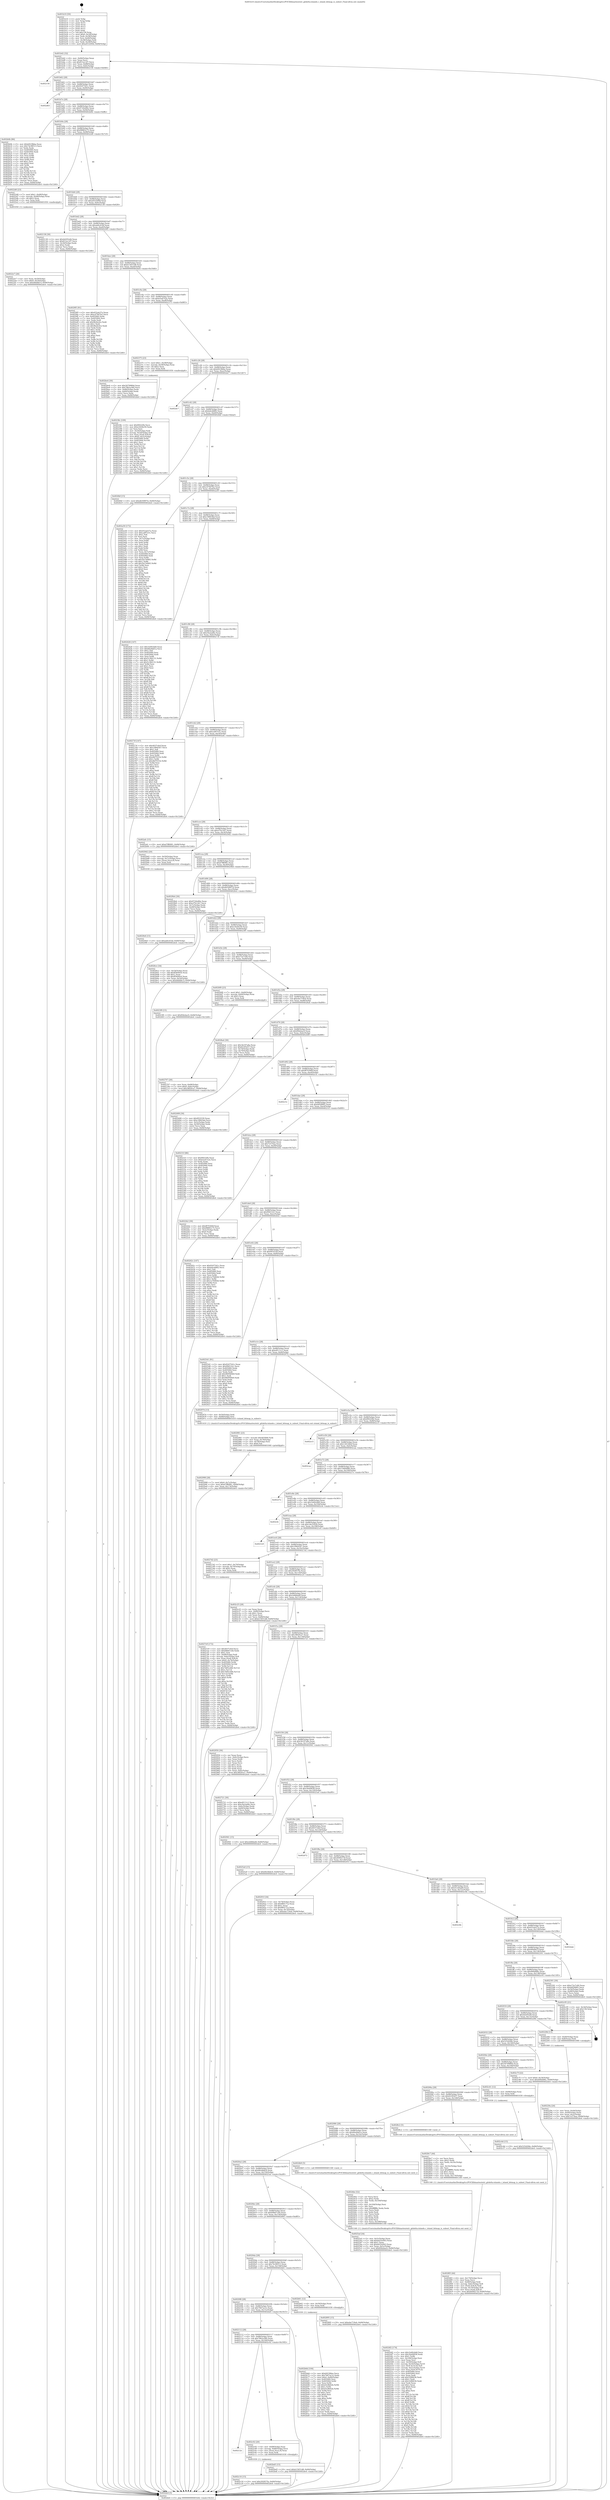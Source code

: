 digraph "0x401b10" {
  label = "0x401b10 (/mnt/c/Users/mathe/Desktop/tcc/POCII/binaries/extr_gitdelta-islands.c_island_bitmap_is_subset_Final-ollvm.out::main(0))"
  labelloc = "t"
  node[shape=record]

  Entry [label="",width=0.3,height=0.3,shape=circle,fillcolor=black,style=filled]
  "0x401b42" [label="{
     0x401b42 [32]\l
     | [instrs]\l
     &nbsp;&nbsp;0x401b42 \<+6\>: mov -0x84(%rbp),%eax\l
     &nbsp;&nbsp;0x401b48 \<+2\>: mov %eax,%ecx\l
     &nbsp;&nbsp;0x401b4a \<+6\>: sub $0x812a12f7,%ecx\l
     &nbsp;&nbsp;0x401b50 \<+6\>: mov %eax,-0x88(%rbp)\l
     &nbsp;&nbsp;0x401b56 \<+6\>: mov %ecx,-0x8c(%rbp)\l
     &nbsp;&nbsp;0x401b5c \<+6\>: je 0000000000402156 \<main+0x646\>\l
  }"]
  "0x402156" [label="{
     0x402156\l
  }", style=dashed]
  "0x401b62" [label="{
     0x401b62 [28]\l
     | [instrs]\l
     &nbsp;&nbsp;0x401b62 \<+5\>: jmp 0000000000401b67 \<main+0x57\>\l
     &nbsp;&nbsp;0x401b67 \<+6\>: mov -0x88(%rbp),%eax\l
     &nbsp;&nbsp;0x401b6d \<+5\>: sub $0x9247541c,%eax\l
     &nbsp;&nbsp;0x401b72 \<+6\>: mov %eax,-0x90(%rbp)\l
     &nbsp;&nbsp;0x401b78 \<+6\>: je 0000000000402d63 \<main+0x1253\>\l
  }"]
  Exit [label="",width=0.3,height=0.3,shape=circle,fillcolor=black,style=filled,peripheries=2]
  "0x402d63" [label="{
     0x402d63\l
  }", style=dashed]
  "0x401b7e" [label="{
     0x401b7e [28]\l
     | [instrs]\l
     &nbsp;&nbsp;0x401b7e \<+5\>: jmp 0000000000401b83 \<main+0x73\>\l
     &nbsp;&nbsp;0x401b83 \<+6\>: mov -0x88(%rbp),%eax\l
     &nbsp;&nbsp;0x401b89 \<+5\>: sub $0x9720e80e,%eax\l
     &nbsp;&nbsp;0x401b8e \<+6\>: mov %eax,-0x94(%rbp)\l
     &nbsp;&nbsp;0x401b94 \<+6\>: je 0000000000402b0b \<main+0xffb\>\l
  }"]
  "0x402c4d" [label="{
     0x402c4d [15]\l
     | [instrs]\l
     &nbsp;&nbsp;0x402c4d \<+10\>: movl $0x525d2fde,-0x84(%rbp)\l
     &nbsp;&nbsp;0x402c57 \<+5\>: jmp 0000000000402de4 \<main+0x12d4\>\l
  }"]
  "0x402b0b" [label="{
     0x402b0b [86]\l
     | [instrs]\l
     &nbsp;&nbsp;0x402b0b \<+5\>: mov $0xb923fbba,%eax\l
     &nbsp;&nbsp;0x402b10 \<+5\>: mov $0x74c98513,%ecx\l
     &nbsp;&nbsp;0x402b15 \<+2\>: xor %edx,%edx\l
     &nbsp;&nbsp;0x402b17 \<+7\>: mov 0x405060,%esi\l
     &nbsp;&nbsp;0x402b1e \<+7\>: mov 0x405064,%edi\l
     &nbsp;&nbsp;0x402b25 \<+3\>: sub $0x1,%edx\l
     &nbsp;&nbsp;0x402b28 \<+3\>: mov %esi,%r8d\l
     &nbsp;&nbsp;0x402b2b \<+3\>: add %edx,%r8d\l
     &nbsp;&nbsp;0x402b2e \<+4\>: imul %r8d,%esi\l
     &nbsp;&nbsp;0x402b32 \<+3\>: and $0x1,%esi\l
     &nbsp;&nbsp;0x402b35 \<+3\>: cmp $0x0,%esi\l
     &nbsp;&nbsp;0x402b38 \<+4\>: sete %r9b\l
     &nbsp;&nbsp;0x402b3c \<+3\>: cmp $0xa,%edi\l
     &nbsp;&nbsp;0x402b3f \<+4\>: setl %r10b\l
     &nbsp;&nbsp;0x402b43 \<+3\>: mov %r9b,%r11b\l
     &nbsp;&nbsp;0x402b46 \<+3\>: and %r10b,%r11b\l
     &nbsp;&nbsp;0x402b49 \<+3\>: xor %r10b,%r9b\l
     &nbsp;&nbsp;0x402b4c \<+3\>: or %r9b,%r11b\l
     &nbsp;&nbsp;0x402b4f \<+4\>: test $0x1,%r11b\l
     &nbsp;&nbsp;0x402b53 \<+3\>: cmovne %ecx,%eax\l
     &nbsp;&nbsp;0x402b56 \<+6\>: mov %eax,-0x84(%rbp)\l
     &nbsp;&nbsp;0x402b5c \<+5\>: jmp 0000000000402de4 \<main+0x12d4\>\l
  }"]
  "0x401b9a" [label="{
     0x401b9a [28]\l
     | [instrs]\l
     &nbsp;&nbsp;0x401b9a \<+5\>: jmp 0000000000401b9f \<main+0x8f\>\l
     &nbsp;&nbsp;0x401b9f \<+6\>: mov -0x88(%rbp),%eax\l
     &nbsp;&nbsp;0x401ba5 \<+5\>: sub $0x98883c75,%eax\l
     &nbsp;&nbsp;0x401baa \<+6\>: mov %eax,-0x98(%rbp)\l
     &nbsp;&nbsp;0x401bb0 \<+6\>: je 00000000004022d0 \<main+0x7c0\>\l
  }"]
  "0x402c16" [label="{
     0x402c16 [15]\l
     | [instrs]\l
     &nbsp;&nbsp;0x402c16 \<+10\>: movl $0x292857fa,-0x84(%rbp)\l
     &nbsp;&nbsp;0x402c20 \<+5\>: jmp 0000000000402de4 \<main+0x12d4\>\l
  }"]
  "0x4022d0" [label="{
     0x4022d0 [23]\l
     | [instrs]\l
     &nbsp;&nbsp;0x4022d0 \<+7\>: movl $0x1,-0x48(%rbp)\l
     &nbsp;&nbsp;0x4022d7 \<+4\>: movslq -0x48(%rbp),%rax\l
     &nbsp;&nbsp;0x4022db \<+4\>: shl $0x3,%rax\l
     &nbsp;&nbsp;0x4022df \<+3\>: mov %rax,%rdi\l
     &nbsp;&nbsp;0x4022e2 \<+5\>: call 0000000000401050 \<malloc@plt\>\l
     | [calls]\l
     &nbsp;&nbsp;0x401050 \{1\} (unknown)\l
  }"]
  "0x401bb6" [label="{
     0x401bb6 [28]\l
     | [instrs]\l
     &nbsp;&nbsp;0x401bb6 \<+5\>: jmp 0000000000401bbb \<main+0xab\>\l
     &nbsp;&nbsp;0x401bbb \<+6\>: mov -0x88(%rbp),%eax\l
     &nbsp;&nbsp;0x401bc1 \<+5\>: sub $0xa053200d,%eax\l
     &nbsp;&nbsp;0x401bc6 \<+6\>: mov %eax,-0x9c(%rbp)\l
     &nbsp;&nbsp;0x401bcc \<+6\>: je 0000000000402138 \<main+0x628\>\l
  }"]
  "0x40212e" [label="{
     0x40212e\l
  }", style=dashed]
  "0x402138" [label="{
     0x402138 [30]\l
     | [instrs]\l
     &nbsp;&nbsp;0x402138 \<+5\>: mov $0x4d295efd,%eax\l
     &nbsp;&nbsp;0x40213d \<+5\>: mov $0x812a12f7,%ecx\l
     &nbsp;&nbsp;0x402142 \<+3\>: mov -0x30(%rbp),%edx\l
     &nbsp;&nbsp;0x402145 \<+3\>: cmp $0x2,%edx\l
     &nbsp;&nbsp;0x402148 \<+3\>: cmovne %ecx,%eax\l
     &nbsp;&nbsp;0x40214b \<+6\>: mov %eax,-0x84(%rbp)\l
     &nbsp;&nbsp;0x402151 \<+5\>: jmp 0000000000402de4 \<main+0x12d4\>\l
  }"]
  "0x401bd2" [label="{
     0x401bd2 [28]\l
     | [instrs]\l
     &nbsp;&nbsp;0x401bd2 \<+5\>: jmp 0000000000401bd7 \<main+0xc7\>\l
     &nbsp;&nbsp;0x401bd7 \<+6\>: mov -0x88(%rbp),%eax\l
     &nbsp;&nbsp;0x401bdd \<+5\>: sub $0xab0c41bf,%eax\l
     &nbsp;&nbsp;0x401be2 \<+6\>: mov %eax,-0xa0(%rbp)\l
     &nbsp;&nbsp;0x401be8 \<+6\>: je 00000000004029f5 \<main+0xee5\>\l
  }"]
  "0x402de4" [label="{
     0x402de4 [5]\l
     | [instrs]\l
     &nbsp;&nbsp;0x402de4 \<+5\>: jmp 0000000000401b42 \<main+0x32\>\l
  }"]
  "0x401b10" [label="{
     0x401b10 [50]\l
     | [instrs]\l
     &nbsp;&nbsp;0x401b10 \<+1\>: push %rbp\l
     &nbsp;&nbsp;0x401b11 \<+3\>: mov %rsp,%rbp\l
     &nbsp;&nbsp;0x401b14 \<+2\>: push %r15\l
     &nbsp;&nbsp;0x401b16 \<+2\>: push %r14\l
     &nbsp;&nbsp;0x401b18 \<+2\>: push %r13\l
     &nbsp;&nbsp;0x401b1a \<+2\>: push %r12\l
     &nbsp;&nbsp;0x401b1c \<+1\>: push %rbx\l
     &nbsp;&nbsp;0x401b1d \<+7\>: sub $0x158,%rsp\l
     &nbsp;&nbsp;0x401b24 \<+7\>: movl $0x0,-0x34(%rbp)\l
     &nbsp;&nbsp;0x401b2b \<+3\>: mov %edi,-0x38(%rbp)\l
     &nbsp;&nbsp;0x401b2e \<+4\>: mov %rsi,-0x40(%rbp)\l
     &nbsp;&nbsp;0x401b32 \<+3\>: mov -0x38(%rbp),%edi\l
     &nbsp;&nbsp;0x401b35 \<+3\>: mov %edi,-0x30(%rbp)\l
     &nbsp;&nbsp;0x401b38 \<+10\>: movl $0xa053200d,-0x84(%rbp)\l
  }"]
  "0x402c02" [label="{
     0x402c02 [20]\l
     | [instrs]\l
     &nbsp;&nbsp;0x402c02 \<+4\>: mov -0x68(%rbp),%rax\l
     &nbsp;&nbsp;0x402c06 \<+4\>: movslq -0x80(%rbp),%rcx\l
     &nbsp;&nbsp;0x402c0a \<+4\>: mov (%rax,%rcx,8),%rax\l
     &nbsp;&nbsp;0x402c0e \<+3\>: mov %rax,%rdi\l
     &nbsp;&nbsp;0x402c11 \<+5\>: call 0000000000401030 \<free@plt\>\l
     | [calls]\l
     &nbsp;&nbsp;0x401030 \{1\} (unknown)\l
  }"]
  "0x4029f5" [label="{
     0x4029f5 [91]\l
     | [instrs]\l
     &nbsp;&nbsp;0x4029f5 \<+5\>: mov $0x452ab37a,%eax\l
     &nbsp;&nbsp;0x4029fa \<+5\>: mov $0xc479d7b2,%ecx\l
     &nbsp;&nbsp;0x4029ff \<+7\>: mov 0x405060,%edx\l
     &nbsp;&nbsp;0x402a06 \<+7\>: mov 0x405064,%esi\l
     &nbsp;&nbsp;0x402a0d \<+2\>: mov %edx,%edi\l
     &nbsp;&nbsp;0x402a0f \<+6\>: add $0x9b2bcfce,%edi\l
     &nbsp;&nbsp;0x402a15 \<+3\>: sub $0x1,%edi\l
     &nbsp;&nbsp;0x402a18 \<+6\>: sub $0x9b2bcfce,%edi\l
     &nbsp;&nbsp;0x402a1e \<+3\>: imul %edi,%edx\l
     &nbsp;&nbsp;0x402a21 \<+3\>: and $0x1,%edx\l
     &nbsp;&nbsp;0x402a24 \<+3\>: cmp $0x0,%edx\l
     &nbsp;&nbsp;0x402a27 \<+4\>: sete %r8b\l
     &nbsp;&nbsp;0x402a2b \<+3\>: cmp $0xa,%esi\l
     &nbsp;&nbsp;0x402a2e \<+4\>: setl %r9b\l
     &nbsp;&nbsp;0x402a32 \<+3\>: mov %r8b,%r10b\l
     &nbsp;&nbsp;0x402a35 \<+3\>: and %r9b,%r10b\l
     &nbsp;&nbsp;0x402a38 \<+3\>: xor %r9b,%r8b\l
     &nbsp;&nbsp;0x402a3b \<+3\>: or %r8b,%r10b\l
     &nbsp;&nbsp;0x402a3e \<+4\>: test $0x1,%r10b\l
     &nbsp;&nbsp;0x402a42 \<+3\>: cmovne %ecx,%eax\l
     &nbsp;&nbsp;0x402a45 \<+6\>: mov %eax,-0x84(%rbp)\l
     &nbsp;&nbsp;0x402a4b \<+5\>: jmp 0000000000402de4 \<main+0x12d4\>\l
  }"]
  "0x401bee" [label="{
     0x401bee [28]\l
     | [instrs]\l
     &nbsp;&nbsp;0x401bee \<+5\>: jmp 0000000000401bf3 \<main+0xe3\>\l
     &nbsp;&nbsp;0x401bf3 \<+6\>: mov -0x88(%rbp),%eax\l
     &nbsp;&nbsp;0x401bf9 \<+5\>: sub $0xb15651d8,%eax\l
     &nbsp;&nbsp;0x401bfe \<+6\>: mov %eax,-0xa4(%rbp)\l
     &nbsp;&nbsp;0x401c04 \<+6\>: je 0000000000402be4 \<main+0x10d4\>\l
  }"]
  "0x402112" [label="{
     0x402112 [28]\l
     | [instrs]\l
     &nbsp;&nbsp;0x402112 \<+5\>: jmp 0000000000402117 \<main+0x607\>\l
     &nbsp;&nbsp;0x402117 \<+6\>: mov -0x88(%rbp),%eax\l
     &nbsp;&nbsp;0x40211d \<+5\>: sub $0x7862a360,%eax\l
     &nbsp;&nbsp;0x402122 \<+6\>: mov %eax,-0x160(%rbp)\l
     &nbsp;&nbsp;0x402128 \<+6\>: je 0000000000402c02 \<main+0x10f2\>\l
  }"]
  "0x402be4" [label="{
     0x402be4 [30]\l
     | [instrs]\l
     &nbsp;&nbsp;0x402be4 \<+5\>: mov $0x5679980d,%eax\l
     &nbsp;&nbsp;0x402be9 \<+5\>: mov $0x7862a360,%ecx\l
     &nbsp;&nbsp;0x402bee \<+3\>: mov -0x80(%rbp),%edx\l
     &nbsp;&nbsp;0x402bf1 \<+3\>: cmp -0x60(%rbp),%edx\l
     &nbsp;&nbsp;0x402bf4 \<+3\>: cmovl %ecx,%eax\l
     &nbsp;&nbsp;0x402bf7 \<+6\>: mov %eax,-0x84(%rbp)\l
     &nbsp;&nbsp;0x402bfd \<+5\>: jmp 0000000000402de4 \<main+0x12d4\>\l
  }"]
  "0x401c0a" [label="{
     0x401c0a [28]\l
     | [instrs]\l
     &nbsp;&nbsp;0x401c0a \<+5\>: jmp 0000000000401c0f \<main+0xff\>\l
     &nbsp;&nbsp;0x401c0f \<+6\>: mov -0x88(%rbp),%eax\l
     &nbsp;&nbsp;0x401c15 \<+5\>: sub $0xb3a47e2e,%eax\l
     &nbsp;&nbsp;0x401c1a \<+6\>: mov %eax,-0xa8(%rbp)\l
     &nbsp;&nbsp;0x401c20 \<+6\>: je 0000000000402375 \<main+0x865\>\l
  }"]
  "0x402bd5" [label="{
     0x402bd5 [15]\l
     | [instrs]\l
     &nbsp;&nbsp;0x402bd5 \<+10\>: movl $0xb15651d8,-0x84(%rbp)\l
     &nbsp;&nbsp;0x402bdf \<+5\>: jmp 0000000000402de4 \<main+0x12d4\>\l
  }"]
  "0x402375" [label="{
     0x402375 [23]\l
     | [instrs]\l
     &nbsp;&nbsp;0x402375 \<+7\>: movl $0x1,-0x58(%rbp)\l
     &nbsp;&nbsp;0x40237c \<+4\>: movslq -0x58(%rbp),%rax\l
     &nbsp;&nbsp;0x402380 \<+4\>: shl $0x2,%rax\l
     &nbsp;&nbsp;0x402384 \<+3\>: mov %rax,%rdi\l
     &nbsp;&nbsp;0x402387 \<+5\>: call 0000000000401050 \<malloc@plt\>\l
     | [calls]\l
     &nbsp;&nbsp;0x401050 \{1\} (unknown)\l
  }"]
  "0x401c26" [label="{
     0x401c26 [28]\l
     | [instrs]\l
     &nbsp;&nbsp;0x401c26 \<+5\>: jmp 0000000000401c2b \<main+0x11b\>\l
     &nbsp;&nbsp;0x401c2b \<+6\>: mov -0x88(%rbp),%eax\l
     &nbsp;&nbsp;0x401c31 \<+5\>: sub $0xb923fbba,%eax\l
     &nbsp;&nbsp;0x401c36 \<+6\>: mov %eax,-0xac(%rbp)\l
     &nbsp;&nbsp;0x401c3c \<+6\>: je 0000000000402dc7 \<main+0x12b7\>\l
  }"]
  "0x402b6d" [label="{
     0x402b6d [104]\l
     | [instrs]\l
     &nbsp;&nbsp;0x402b6d \<+5\>: mov $0xb923fbba,%ecx\l
     &nbsp;&nbsp;0x402b72 \<+5\>: mov $0x7667ac1e,%edx\l
     &nbsp;&nbsp;0x402b77 \<+7\>: movl $0x0,-0x80(%rbp)\l
     &nbsp;&nbsp;0x402b7e \<+7\>: mov 0x405060,%esi\l
     &nbsp;&nbsp;0x402b85 \<+8\>: mov 0x405064,%r8d\l
     &nbsp;&nbsp;0x402b8d \<+3\>: mov %esi,%r9d\l
     &nbsp;&nbsp;0x402b90 \<+7\>: add $0x43c8b62b,%r9d\l
     &nbsp;&nbsp;0x402b97 \<+4\>: sub $0x1,%r9d\l
     &nbsp;&nbsp;0x402b9b \<+7\>: sub $0x43c8b62b,%r9d\l
     &nbsp;&nbsp;0x402ba2 \<+4\>: imul %r9d,%esi\l
     &nbsp;&nbsp;0x402ba6 \<+3\>: and $0x1,%esi\l
     &nbsp;&nbsp;0x402ba9 \<+3\>: cmp $0x0,%esi\l
     &nbsp;&nbsp;0x402bac \<+4\>: sete %r10b\l
     &nbsp;&nbsp;0x402bb0 \<+4\>: cmp $0xa,%r8d\l
     &nbsp;&nbsp;0x402bb4 \<+4\>: setl %r11b\l
     &nbsp;&nbsp;0x402bb8 \<+3\>: mov %r10b,%bl\l
     &nbsp;&nbsp;0x402bbb \<+3\>: and %r11b,%bl\l
     &nbsp;&nbsp;0x402bbe \<+3\>: xor %r11b,%r10b\l
     &nbsp;&nbsp;0x402bc1 \<+3\>: or %r10b,%bl\l
     &nbsp;&nbsp;0x402bc4 \<+3\>: test $0x1,%bl\l
     &nbsp;&nbsp;0x402bc7 \<+3\>: cmovne %edx,%ecx\l
     &nbsp;&nbsp;0x402bca \<+6\>: mov %ecx,-0x84(%rbp)\l
     &nbsp;&nbsp;0x402bd0 \<+5\>: jmp 0000000000402de4 \<main+0x12d4\>\l
  }"]
  "0x402dc7" [label="{
     0x402dc7\l
  }", style=dashed]
  "0x401c42" [label="{
     0x401c42 [28]\l
     | [instrs]\l
     &nbsp;&nbsp;0x401c42 \<+5\>: jmp 0000000000401c47 \<main+0x137\>\l
     &nbsp;&nbsp;0x401c47 \<+6\>: mov -0x88(%rbp),%eax\l
     &nbsp;&nbsp;0x401c4d \<+5\>: sub $0xbdcd48f2,%eax\l
     &nbsp;&nbsp;0x401c52 \<+6\>: mov %eax,-0xb0(%rbp)\l
     &nbsp;&nbsp;0x401c58 \<+6\>: je 00000000004026bf \<main+0xbaf\>\l
  }"]
  "0x4020f6" [label="{
     0x4020f6 [28]\l
     | [instrs]\l
     &nbsp;&nbsp;0x4020f6 \<+5\>: jmp 00000000004020fb \<main+0x5eb\>\l
     &nbsp;&nbsp;0x4020fb \<+6\>: mov -0x88(%rbp),%eax\l
     &nbsp;&nbsp;0x402101 \<+5\>: sub $0x7667ac1e,%eax\l
     &nbsp;&nbsp;0x402106 \<+6\>: mov %eax,-0x15c(%rbp)\l
     &nbsp;&nbsp;0x40210c \<+6\>: je 0000000000402bd5 \<main+0x10c5\>\l
  }"]
  "0x4026bf" [label="{
     0x4026bf [15]\l
     | [instrs]\l
     &nbsp;&nbsp;0x4026bf \<+10\>: movl $0xdb50897d,-0x84(%rbp)\l
     &nbsp;&nbsp;0x4026c9 \<+5\>: jmp 0000000000402de4 \<main+0x12d4\>\l
  }"]
  "0x401c5e" [label="{
     0x401c5e [28]\l
     | [instrs]\l
     &nbsp;&nbsp;0x401c5e \<+5\>: jmp 0000000000401c63 \<main+0x153\>\l
     &nbsp;&nbsp;0x401c63 \<+6\>: mov -0x88(%rbp),%eax\l
     &nbsp;&nbsp;0x401c69 \<+5\>: sub $0xc479d7b2,%eax\l
     &nbsp;&nbsp;0x401c6e \<+6\>: mov %eax,-0xb4(%rbp)\l
     &nbsp;&nbsp;0x401c74 \<+6\>: je 0000000000402a50 \<main+0xf40\>\l
  }"]
  "0x402b61" [label="{
     0x402b61 [12]\l
     | [instrs]\l
     &nbsp;&nbsp;0x402b61 \<+4\>: mov -0x50(%rbp),%rax\l
     &nbsp;&nbsp;0x402b65 \<+3\>: mov %rax,%rdi\l
     &nbsp;&nbsp;0x402b68 \<+5\>: call 0000000000401030 \<free@plt\>\l
     | [calls]\l
     &nbsp;&nbsp;0x401030 \{1\} (unknown)\l
  }"]
  "0x402a50" [label="{
     0x402a50 [172]\l
     | [instrs]\l
     &nbsp;&nbsp;0x402a50 \<+5\>: mov $0x452ab37a,%eax\l
     &nbsp;&nbsp;0x402a55 \<+5\>: mov $0xcaf97e51,%ecx\l
     &nbsp;&nbsp;0x402a5a \<+2\>: mov $0x1,%dl\l
     &nbsp;&nbsp;0x402a5c \<+2\>: xor %esi,%esi\l
     &nbsp;&nbsp;0x402a5e \<+3\>: mov -0x7c(%rbp),%edi\l
     &nbsp;&nbsp;0x402a61 \<+3\>: mov %esi,%r8d\l
     &nbsp;&nbsp;0x402a64 \<+3\>: sub %edi,%r8d\l
     &nbsp;&nbsp;0x402a67 \<+2\>: mov %esi,%edi\l
     &nbsp;&nbsp;0x402a69 \<+3\>: sub $0x1,%edi\l
     &nbsp;&nbsp;0x402a6c \<+3\>: add %edi,%r8d\l
     &nbsp;&nbsp;0x402a6f \<+3\>: sub %r8d,%esi\l
     &nbsp;&nbsp;0x402a72 \<+3\>: mov %esi,-0x7c(%rbp)\l
     &nbsp;&nbsp;0x402a75 \<+7\>: mov 0x405060,%esi\l
     &nbsp;&nbsp;0x402a7c \<+7\>: mov 0x405064,%edi\l
     &nbsp;&nbsp;0x402a83 \<+3\>: mov %esi,%r8d\l
     &nbsp;&nbsp;0x402a86 \<+7\>: sub $0x5b154065,%r8d\l
     &nbsp;&nbsp;0x402a8d \<+4\>: sub $0x1,%r8d\l
     &nbsp;&nbsp;0x402a91 \<+7\>: add $0x5b154065,%r8d\l
     &nbsp;&nbsp;0x402a98 \<+4\>: imul %r8d,%esi\l
     &nbsp;&nbsp;0x402a9c \<+3\>: and $0x1,%esi\l
     &nbsp;&nbsp;0x402a9f \<+3\>: cmp $0x0,%esi\l
     &nbsp;&nbsp;0x402aa2 \<+4\>: sete %r9b\l
     &nbsp;&nbsp;0x402aa6 \<+3\>: cmp $0xa,%edi\l
     &nbsp;&nbsp;0x402aa9 \<+4\>: setl %r10b\l
     &nbsp;&nbsp;0x402aad \<+3\>: mov %r9b,%r11b\l
     &nbsp;&nbsp;0x402ab0 \<+4\>: xor $0xff,%r11b\l
     &nbsp;&nbsp;0x402ab4 \<+3\>: mov %r10b,%bl\l
     &nbsp;&nbsp;0x402ab7 \<+3\>: xor $0xff,%bl\l
     &nbsp;&nbsp;0x402aba \<+3\>: xor $0x0,%dl\l
     &nbsp;&nbsp;0x402abd \<+3\>: mov %r11b,%r14b\l
     &nbsp;&nbsp;0x402ac0 \<+4\>: and $0x0,%r14b\l
     &nbsp;&nbsp;0x402ac4 \<+3\>: and %dl,%r9b\l
     &nbsp;&nbsp;0x402ac7 \<+3\>: mov %bl,%r15b\l
     &nbsp;&nbsp;0x402aca \<+4\>: and $0x0,%r15b\l
     &nbsp;&nbsp;0x402ace \<+3\>: and %dl,%r10b\l
     &nbsp;&nbsp;0x402ad1 \<+3\>: or %r9b,%r14b\l
     &nbsp;&nbsp;0x402ad4 \<+3\>: or %r10b,%r15b\l
     &nbsp;&nbsp;0x402ad7 \<+3\>: xor %r15b,%r14b\l
     &nbsp;&nbsp;0x402ada \<+3\>: or %bl,%r11b\l
     &nbsp;&nbsp;0x402add \<+4\>: xor $0xff,%r11b\l
     &nbsp;&nbsp;0x402ae1 \<+3\>: or $0x0,%dl\l
     &nbsp;&nbsp;0x402ae4 \<+3\>: and %dl,%r11b\l
     &nbsp;&nbsp;0x402ae7 \<+3\>: or %r11b,%r14b\l
     &nbsp;&nbsp;0x402aea \<+4\>: test $0x1,%r14b\l
     &nbsp;&nbsp;0x402aee \<+3\>: cmovne %ecx,%eax\l
     &nbsp;&nbsp;0x402af1 \<+6\>: mov %eax,-0x84(%rbp)\l
     &nbsp;&nbsp;0x402af7 \<+5\>: jmp 0000000000402de4 \<main+0x12d4\>\l
  }"]
  "0x401c7a" [label="{
     0x401c7a [28]\l
     | [instrs]\l
     &nbsp;&nbsp;0x401c7a \<+5\>: jmp 0000000000401c7f \<main+0x16f\>\l
     &nbsp;&nbsp;0x401c7f \<+6\>: mov -0x88(%rbp),%eax\l
     &nbsp;&nbsp;0x401c85 \<+5\>: sub $0xc5f843bd,%eax\l
     &nbsp;&nbsp;0x401c8a \<+6\>: mov %eax,-0xb8(%rbp)\l
     &nbsp;&nbsp;0x401c90 \<+6\>: je 0000000000402426 \<main+0x916\>\l
  }"]
  "0x4029e6" [label="{
     0x4029e6 [15]\l
     | [instrs]\l
     &nbsp;&nbsp;0x4029e6 \<+10\>: movl $0xab0c41bf,-0x84(%rbp)\l
     &nbsp;&nbsp;0x4029f0 \<+5\>: jmp 0000000000402de4 \<main+0x12d4\>\l
  }"]
  "0x402426" [label="{
     0x402426 [147]\l
     | [instrs]\l
     &nbsp;&nbsp;0x402426 \<+5\>: mov $0x1b49cbb8,%eax\l
     &nbsp;&nbsp;0x40242b \<+5\>: mov $0x66a9dd1a,%ecx\l
     &nbsp;&nbsp;0x402430 \<+2\>: mov $0x1,%dl\l
     &nbsp;&nbsp;0x402432 \<+7\>: mov 0x405060,%esi\l
     &nbsp;&nbsp;0x402439 \<+7\>: mov 0x405064,%edi\l
     &nbsp;&nbsp;0x402440 \<+3\>: mov %esi,%r8d\l
     &nbsp;&nbsp;0x402443 \<+7\>: add $0x5c384131,%r8d\l
     &nbsp;&nbsp;0x40244a \<+4\>: sub $0x1,%r8d\l
     &nbsp;&nbsp;0x40244e \<+7\>: sub $0x5c384131,%r8d\l
     &nbsp;&nbsp;0x402455 \<+4\>: imul %r8d,%esi\l
     &nbsp;&nbsp;0x402459 \<+3\>: and $0x1,%esi\l
     &nbsp;&nbsp;0x40245c \<+3\>: cmp $0x0,%esi\l
     &nbsp;&nbsp;0x40245f \<+4\>: sete %r9b\l
     &nbsp;&nbsp;0x402463 \<+3\>: cmp $0xa,%edi\l
     &nbsp;&nbsp;0x402466 \<+4\>: setl %r10b\l
     &nbsp;&nbsp;0x40246a \<+3\>: mov %r9b,%r11b\l
     &nbsp;&nbsp;0x40246d \<+4\>: xor $0xff,%r11b\l
     &nbsp;&nbsp;0x402471 \<+3\>: mov %r10b,%bl\l
     &nbsp;&nbsp;0x402474 \<+3\>: xor $0xff,%bl\l
     &nbsp;&nbsp;0x402477 \<+3\>: xor $0x1,%dl\l
     &nbsp;&nbsp;0x40247a \<+3\>: mov %r11b,%r14b\l
     &nbsp;&nbsp;0x40247d \<+4\>: and $0xff,%r14b\l
     &nbsp;&nbsp;0x402481 \<+3\>: and %dl,%r9b\l
     &nbsp;&nbsp;0x402484 \<+3\>: mov %bl,%r15b\l
     &nbsp;&nbsp;0x402487 \<+4\>: and $0xff,%r15b\l
     &nbsp;&nbsp;0x40248b \<+3\>: and %dl,%r10b\l
     &nbsp;&nbsp;0x40248e \<+3\>: or %r9b,%r14b\l
     &nbsp;&nbsp;0x402491 \<+3\>: or %r10b,%r15b\l
     &nbsp;&nbsp;0x402494 \<+3\>: xor %r15b,%r14b\l
     &nbsp;&nbsp;0x402497 \<+3\>: or %bl,%r11b\l
     &nbsp;&nbsp;0x40249a \<+4\>: xor $0xff,%r11b\l
     &nbsp;&nbsp;0x40249e \<+3\>: or $0x1,%dl\l
     &nbsp;&nbsp;0x4024a1 \<+3\>: and %dl,%r11b\l
     &nbsp;&nbsp;0x4024a4 \<+3\>: or %r11b,%r14b\l
     &nbsp;&nbsp;0x4024a7 \<+4\>: test $0x1,%r14b\l
     &nbsp;&nbsp;0x4024ab \<+3\>: cmovne %ecx,%eax\l
     &nbsp;&nbsp;0x4024ae \<+6\>: mov %eax,-0x84(%rbp)\l
     &nbsp;&nbsp;0x4024b4 \<+5\>: jmp 0000000000402de4 \<main+0x12d4\>\l
  }"]
  "0x401c96" [label="{
     0x401c96 [28]\l
     | [instrs]\l
     &nbsp;&nbsp;0x401c96 \<+5\>: jmp 0000000000401c9b \<main+0x18b\>\l
     &nbsp;&nbsp;0x401c9b \<+6\>: mov -0x88(%rbp),%eax\l
     &nbsp;&nbsp;0x401ca1 \<+5\>: sub $0xc9a2ad4e,%eax\l
     &nbsp;&nbsp;0x401ca6 \<+6\>: mov %eax,-0xbc(%rbp)\l
     &nbsp;&nbsp;0x401cac \<+6\>: je 000000000040273f \<main+0xc2f\>\l
  }"]
  "0x402998" [label="{
     0x402998 [28]\l
     | [instrs]\l
     &nbsp;&nbsp;0x402998 \<+7\>: movl $0x0,-0x7c(%rbp)\l
     &nbsp;&nbsp;0x40299f \<+10\>: movl $0xd7ff6981,-0x84(%rbp)\l
     &nbsp;&nbsp;0x4029a9 \<+6\>: mov %eax,-0x174(%rbp)\l
     &nbsp;&nbsp;0x4029af \<+5\>: jmp 0000000000402de4 \<main+0x12d4\>\l
  }"]
  "0x40273f" [label="{
     0x40273f [147]\l
     | [instrs]\l
     &nbsp;&nbsp;0x40273f \<+5\>: mov $0x4037c6ef,%eax\l
     &nbsp;&nbsp;0x402744 \<+5\>: mov $0x1f9645b7,%ecx\l
     &nbsp;&nbsp;0x402749 \<+2\>: mov $0x1,%dl\l
     &nbsp;&nbsp;0x40274b \<+7\>: mov 0x405060,%esi\l
     &nbsp;&nbsp;0x402752 \<+7\>: mov 0x405064,%edi\l
     &nbsp;&nbsp;0x402759 \<+3\>: mov %esi,%r8d\l
     &nbsp;&nbsp;0x40275c \<+7\>: add $0x4bf7031b,%r8d\l
     &nbsp;&nbsp;0x402763 \<+4\>: sub $0x1,%r8d\l
     &nbsp;&nbsp;0x402767 \<+7\>: sub $0x4bf7031b,%r8d\l
     &nbsp;&nbsp;0x40276e \<+4\>: imul %r8d,%esi\l
     &nbsp;&nbsp;0x402772 \<+3\>: and $0x1,%esi\l
     &nbsp;&nbsp;0x402775 \<+3\>: cmp $0x0,%esi\l
     &nbsp;&nbsp;0x402778 \<+4\>: sete %r9b\l
     &nbsp;&nbsp;0x40277c \<+3\>: cmp $0xa,%edi\l
     &nbsp;&nbsp;0x40277f \<+4\>: setl %r10b\l
     &nbsp;&nbsp;0x402783 \<+3\>: mov %r9b,%r11b\l
     &nbsp;&nbsp;0x402786 \<+4\>: xor $0xff,%r11b\l
     &nbsp;&nbsp;0x40278a \<+3\>: mov %r10b,%bl\l
     &nbsp;&nbsp;0x40278d \<+3\>: xor $0xff,%bl\l
     &nbsp;&nbsp;0x402790 \<+3\>: xor $0x1,%dl\l
     &nbsp;&nbsp;0x402793 \<+3\>: mov %r11b,%r14b\l
     &nbsp;&nbsp;0x402796 \<+4\>: and $0xff,%r14b\l
     &nbsp;&nbsp;0x40279a \<+3\>: and %dl,%r9b\l
     &nbsp;&nbsp;0x40279d \<+3\>: mov %bl,%r15b\l
     &nbsp;&nbsp;0x4027a0 \<+4\>: and $0xff,%r15b\l
     &nbsp;&nbsp;0x4027a4 \<+3\>: and %dl,%r10b\l
     &nbsp;&nbsp;0x4027a7 \<+3\>: or %r9b,%r14b\l
     &nbsp;&nbsp;0x4027aa \<+3\>: or %r10b,%r15b\l
     &nbsp;&nbsp;0x4027ad \<+3\>: xor %r15b,%r14b\l
     &nbsp;&nbsp;0x4027b0 \<+3\>: or %bl,%r11b\l
     &nbsp;&nbsp;0x4027b3 \<+4\>: xor $0xff,%r11b\l
     &nbsp;&nbsp;0x4027b7 \<+3\>: or $0x1,%dl\l
     &nbsp;&nbsp;0x4027ba \<+3\>: and %dl,%r11b\l
     &nbsp;&nbsp;0x4027bd \<+3\>: or %r11b,%r14b\l
     &nbsp;&nbsp;0x4027c0 \<+4\>: test $0x1,%r14b\l
     &nbsp;&nbsp;0x4027c4 \<+3\>: cmovne %ecx,%eax\l
     &nbsp;&nbsp;0x4027c7 \<+6\>: mov %eax,-0x84(%rbp)\l
     &nbsp;&nbsp;0x4027cd \<+5\>: jmp 0000000000402de4 \<main+0x12d4\>\l
  }"]
  "0x401cb2" [label="{
     0x401cb2 [28]\l
     | [instrs]\l
     &nbsp;&nbsp;0x401cb2 \<+5\>: jmp 0000000000401cb7 \<main+0x1a7\>\l
     &nbsp;&nbsp;0x401cb7 \<+6\>: mov -0x88(%rbp),%eax\l
     &nbsp;&nbsp;0x401cbd \<+5\>: sub $0xcaf97e51,%eax\l
     &nbsp;&nbsp;0x401cc2 \<+6\>: mov %eax,-0xc0(%rbp)\l
     &nbsp;&nbsp;0x401cc8 \<+6\>: je 0000000000402afc \<main+0xfec\>\l
  }"]
  "0x402981" [label="{
     0x402981 [23]\l
     | [instrs]\l
     &nbsp;&nbsp;0x402981 \<+10\>: movabs $0x4030b6,%rdi\l
     &nbsp;&nbsp;0x40298b \<+3\>: mov %eax,-0x78(%rbp)\l
     &nbsp;&nbsp;0x40298e \<+3\>: mov -0x78(%rbp),%esi\l
     &nbsp;&nbsp;0x402991 \<+2\>: mov $0x0,%al\l
     &nbsp;&nbsp;0x402993 \<+5\>: call 0000000000401040 \<printf@plt\>\l
     | [calls]\l
     &nbsp;&nbsp;0x401040 \{1\} (unknown)\l
  }"]
  "0x402afc" [label="{
     0x402afc [15]\l
     | [instrs]\l
     &nbsp;&nbsp;0x402afc \<+10\>: movl $0xd7ff6981,-0x84(%rbp)\l
     &nbsp;&nbsp;0x402b06 \<+5\>: jmp 0000000000402de4 \<main+0x12d4\>\l
  }"]
  "0x401cce" [label="{
     0x401cce [28]\l
     | [instrs]\l
     &nbsp;&nbsp;0x401cce \<+5\>: jmp 0000000000401cd3 \<main+0x1c3\>\l
     &nbsp;&nbsp;0x401cd3 \<+6\>: mov -0x88(%rbp),%eax\l
     &nbsp;&nbsp;0x401cd9 \<+5\>: sub $0xcf7b12b7,%eax\l
     &nbsp;&nbsp;0x401cde \<+6\>: mov %eax,-0xc4(%rbp)\l
     &nbsp;&nbsp;0x401ce4 \<+6\>: je 00000000004029d2 \<main+0xec2\>\l
  }"]
  "0x4028f3" [label="{
     0x4028f3 [44]\l
     | [instrs]\l
     &nbsp;&nbsp;0x4028f3 \<+6\>: mov -0x170(%rbp),%ecx\l
     &nbsp;&nbsp;0x4028f9 \<+3\>: imul %eax,%ecx\l
     &nbsp;&nbsp;0x4028fc \<+4\>: mov -0x68(%rbp),%rdi\l
     &nbsp;&nbsp;0x402900 \<+4\>: movslq -0x6c(%rbp),%r8\l
     &nbsp;&nbsp;0x402904 \<+4\>: mov (%rdi,%r8,8),%rdi\l
     &nbsp;&nbsp;0x402908 \<+4\>: movslq -0x74(%rbp),%r8\l
     &nbsp;&nbsp;0x40290c \<+4\>: mov %ecx,(%rdi,%r8,4)\l
     &nbsp;&nbsp;0x402910 \<+10\>: movl $0x4099273f,-0x84(%rbp)\l
     &nbsp;&nbsp;0x40291a \<+5\>: jmp 0000000000402de4 \<main+0x12d4\>\l
  }"]
  "0x4029d2" [label="{
     0x4029d2 [20]\l
     | [instrs]\l
     &nbsp;&nbsp;0x4029d2 \<+4\>: mov -0x50(%rbp),%rax\l
     &nbsp;&nbsp;0x4029d6 \<+4\>: movslq -0x7c(%rbp),%rcx\l
     &nbsp;&nbsp;0x4029da \<+4\>: mov (%rax,%rcx,8),%rax\l
     &nbsp;&nbsp;0x4029de \<+3\>: mov %rax,%rdi\l
     &nbsp;&nbsp;0x4029e1 \<+5\>: call 0000000000401030 \<free@plt\>\l
     | [calls]\l
     &nbsp;&nbsp;0x401030 \{1\} (unknown)\l
  }"]
  "0x401cea" [label="{
     0x401cea [28]\l
     | [instrs]\l
     &nbsp;&nbsp;0x401cea \<+5\>: jmp 0000000000401cef \<main+0x1df\>\l
     &nbsp;&nbsp;0x401cef \<+6\>: mov -0x88(%rbp),%eax\l
     &nbsp;&nbsp;0x401cf5 \<+5\>: sub $0xd7ff6981,%eax\l
     &nbsp;&nbsp;0x401cfa \<+6\>: mov %eax,-0xc8(%rbp)\l
     &nbsp;&nbsp;0x401d00 \<+6\>: je 00000000004029b4 \<main+0xea4\>\l
  }"]
  "0x4028c7" [label="{
     0x4028c7 [44]\l
     | [instrs]\l
     &nbsp;&nbsp;0x4028c7 \<+2\>: xor %ecx,%ecx\l
     &nbsp;&nbsp;0x4028c9 \<+5\>: mov $0x2,%edx\l
     &nbsp;&nbsp;0x4028ce \<+6\>: mov %edx,-0x16c(%rbp)\l
     &nbsp;&nbsp;0x4028d4 \<+1\>: cltd\l
     &nbsp;&nbsp;0x4028d5 \<+6\>: mov -0x16c(%rbp),%esi\l
     &nbsp;&nbsp;0x4028db \<+2\>: idiv %esi\l
     &nbsp;&nbsp;0x4028dd \<+6\>: imul $0xfffffffe,%edx,%edx\l
     &nbsp;&nbsp;0x4028e3 \<+3\>: sub $0x1,%ecx\l
     &nbsp;&nbsp;0x4028e6 \<+2\>: sub %ecx,%edx\l
     &nbsp;&nbsp;0x4028e8 \<+6\>: mov %edx,-0x170(%rbp)\l
     &nbsp;&nbsp;0x4028ee \<+5\>: call 0000000000401160 \<next_i\>\l
     | [calls]\l
     &nbsp;&nbsp;0x401160 \{1\} (/mnt/c/Users/mathe/Desktop/tcc/POCII/binaries/extr_gitdelta-islands.c_island_bitmap_is_subset_Final-ollvm.out::next_i)\l
  }"]
  "0x4029b4" [label="{
     0x4029b4 [30]\l
     | [instrs]\l
     &nbsp;&nbsp;0x4029b4 \<+5\>: mov $0x9720e80e,%eax\l
     &nbsp;&nbsp;0x4029b9 \<+5\>: mov $0xcf7b12b7,%ecx\l
     &nbsp;&nbsp;0x4029be \<+3\>: mov -0x7c(%rbp),%edx\l
     &nbsp;&nbsp;0x4029c1 \<+3\>: cmp -0x48(%rbp),%edx\l
     &nbsp;&nbsp;0x4029c4 \<+3\>: cmovl %ecx,%eax\l
     &nbsp;&nbsp;0x4029c7 \<+6\>: mov %eax,-0x84(%rbp)\l
     &nbsp;&nbsp;0x4029cd \<+5\>: jmp 0000000000402de4 \<main+0x12d4\>\l
  }"]
  "0x401d06" [label="{
     0x401d06 [28]\l
     | [instrs]\l
     &nbsp;&nbsp;0x401d06 \<+5\>: jmp 0000000000401d0b \<main+0x1fb\>\l
     &nbsp;&nbsp;0x401d0b \<+6\>: mov -0x88(%rbp),%eax\l
     &nbsp;&nbsp;0x401d11 \<+5\>: sub $0xdb50897d,%eax\l
     &nbsp;&nbsp;0x401d16 \<+6\>: mov %eax,-0xcc(%rbp)\l
     &nbsp;&nbsp;0x401d1c \<+6\>: je 00000000004026ce \<main+0xbbe\>\l
  }"]
  "0x4020da" [label="{
     0x4020da [28]\l
     | [instrs]\l
     &nbsp;&nbsp;0x4020da \<+5\>: jmp 00000000004020df \<main+0x5cf\>\l
     &nbsp;&nbsp;0x4020df \<+6\>: mov -0x88(%rbp),%eax\l
     &nbsp;&nbsp;0x4020e5 \<+5\>: sub $0x74c98513,%eax\l
     &nbsp;&nbsp;0x4020ea \<+6\>: mov %eax,-0x158(%rbp)\l
     &nbsp;&nbsp;0x4020f0 \<+6\>: je 0000000000402b61 \<main+0x1051\>\l
  }"]
  "0x4026ce" [label="{
     0x4026ce [34]\l
     | [instrs]\l
     &nbsp;&nbsp;0x4026ce \<+3\>: mov -0x54(%rbp),%eax\l
     &nbsp;&nbsp;0x4026d1 \<+5\>: add $0xff3640e4,%eax\l
     &nbsp;&nbsp;0x4026d6 \<+3\>: add $0x1,%eax\l
     &nbsp;&nbsp;0x4026d9 \<+5\>: sub $0xff3640e4,%eax\l
     &nbsp;&nbsp;0x4026de \<+3\>: mov %eax,-0x54(%rbp)\l
     &nbsp;&nbsp;0x4026e1 \<+10\>: movl $0x46bfbb7f,-0x84(%rbp)\l
     &nbsp;&nbsp;0x4026eb \<+5\>: jmp 0000000000402de4 \<main+0x12d4\>\l
  }"]
  "0x401d22" [label="{
     0x401d22 [28]\l
     | [instrs]\l
     &nbsp;&nbsp;0x401d22 \<+5\>: jmp 0000000000401d27 \<main+0x217\>\l
     &nbsp;&nbsp;0x401d27 \<+6\>: mov -0x88(%rbp),%eax\l
     &nbsp;&nbsp;0x401d2d \<+5\>: sub $0xe3426e59,%eax\l
     &nbsp;&nbsp;0x401d32 \<+6\>: mov %eax,-0xd0(%rbp)\l
     &nbsp;&nbsp;0x401d38 \<+6\>: je 00000000004023f9 \<main+0x8e9\>\l
  }"]
  "0x402895" [label="{
     0x402895 [15]\l
     | [instrs]\l
     &nbsp;&nbsp;0x402895 \<+10\>: movl $0xebe719e4,-0x84(%rbp)\l
     &nbsp;&nbsp;0x40289f \<+5\>: jmp 0000000000402de4 \<main+0x12d4\>\l
  }"]
  "0x4023f9" [label="{
     0x4023f9 [15]\l
     | [instrs]\l
     &nbsp;&nbsp;0x4023f9 \<+10\>: movl $0xf04ebac0,-0x84(%rbp)\l
     &nbsp;&nbsp;0x402403 \<+5\>: jmp 0000000000402de4 \<main+0x12d4\>\l
  }"]
  "0x401d3e" [label="{
     0x401d3e [28]\l
     | [instrs]\l
     &nbsp;&nbsp;0x401d3e \<+5\>: jmp 0000000000401d43 \<main+0x233\>\l
     &nbsp;&nbsp;0x401d43 \<+6\>: mov -0x88(%rbp),%eax\l
     &nbsp;&nbsp;0x401d49 \<+5\>: sub $0xe72e7c60,%eax\l
     &nbsp;&nbsp;0x401d4e \<+6\>: mov %eax,-0xd4(%rbp)\l
     &nbsp;&nbsp;0x401d54 \<+6\>: je 00000000004026f0 \<main+0xbe0\>\l
  }"]
  "0x4027e9" [label="{
     0x4027e9 [172]\l
     | [instrs]\l
     &nbsp;&nbsp;0x4027e9 \<+5\>: mov $0x4037c6ef,%ecx\l
     &nbsp;&nbsp;0x4027ee \<+5\>: mov $0x69b67c44,%edx\l
     &nbsp;&nbsp;0x4027f3 \<+3\>: mov $0x1,%sil\l
     &nbsp;&nbsp;0x4027f6 \<+4\>: mov -0x68(%rbp),%rdi\l
     &nbsp;&nbsp;0x4027fa \<+4\>: movslq -0x6c(%rbp),%r8\l
     &nbsp;&nbsp;0x4027fe \<+4\>: mov %rax,(%rdi,%r8,8)\l
     &nbsp;&nbsp;0x402802 \<+7\>: movl $0x0,-0x74(%rbp)\l
     &nbsp;&nbsp;0x402809 \<+8\>: mov 0x405060,%r9d\l
     &nbsp;&nbsp;0x402811 \<+8\>: mov 0x405064,%r10d\l
     &nbsp;&nbsp;0x402819 \<+3\>: mov %r9d,%r11d\l
     &nbsp;&nbsp;0x40281c \<+7\>: sub $0x7b85cd46,%r11d\l
     &nbsp;&nbsp;0x402823 \<+4\>: sub $0x1,%r11d\l
     &nbsp;&nbsp;0x402827 \<+7\>: add $0x7b85cd46,%r11d\l
     &nbsp;&nbsp;0x40282e \<+4\>: imul %r11d,%r9d\l
     &nbsp;&nbsp;0x402832 \<+4\>: and $0x1,%r9d\l
     &nbsp;&nbsp;0x402836 \<+4\>: cmp $0x0,%r9d\l
     &nbsp;&nbsp;0x40283a \<+3\>: sete %bl\l
     &nbsp;&nbsp;0x40283d \<+4\>: cmp $0xa,%r10d\l
     &nbsp;&nbsp;0x402841 \<+4\>: setl %r14b\l
     &nbsp;&nbsp;0x402845 \<+3\>: mov %bl,%r15b\l
     &nbsp;&nbsp;0x402848 \<+4\>: xor $0xff,%r15b\l
     &nbsp;&nbsp;0x40284c \<+3\>: mov %r14b,%r12b\l
     &nbsp;&nbsp;0x40284f \<+4\>: xor $0xff,%r12b\l
     &nbsp;&nbsp;0x402853 \<+4\>: xor $0x1,%sil\l
     &nbsp;&nbsp;0x402857 \<+3\>: mov %r15b,%r13b\l
     &nbsp;&nbsp;0x40285a \<+4\>: and $0xff,%r13b\l
     &nbsp;&nbsp;0x40285e \<+3\>: and %sil,%bl\l
     &nbsp;&nbsp;0x402861 \<+3\>: mov %r12b,%al\l
     &nbsp;&nbsp;0x402864 \<+2\>: and $0xff,%al\l
     &nbsp;&nbsp;0x402866 \<+3\>: and %sil,%r14b\l
     &nbsp;&nbsp;0x402869 \<+3\>: or %bl,%r13b\l
     &nbsp;&nbsp;0x40286c \<+3\>: or %r14b,%al\l
     &nbsp;&nbsp;0x40286f \<+3\>: xor %al,%r13b\l
     &nbsp;&nbsp;0x402872 \<+3\>: or %r12b,%r15b\l
     &nbsp;&nbsp;0x402875 \<+4\>: xor $0xff,%r15b\l
     &nbsp;&nbsp;0x402879 \<+4\>: or $0x1,%sil\l
     &nbsp;&nbsp;0x40287d \<+3\>: and %sil,%r15b\l
     &nbsp;&nbsp;0x402880 \<+3\>: or %r15b,%r13b\l
     &nbsp;&nbsp;0x402883 \<+4\>: test $0x1,%r13b\l
     &nbsp;&nbsp;0x402887 \<+3\>: cmovne %edx,%ecx\l
     &nbsp;&nbsp;0x40288a \<+6\>: mov %ecx,-0x84(%rbp)\l
     &nbsp;&nbsp;0x402890 \<+5\>: jmp 0000000000402de4 \<main+0x12d4\>\l
  }"]
  "0x4026f0" [label="{
     0x4026f0 [23]\l
     | [instrs]\l
     &nbsp;&nbsp;0x4026f0 \<+7\>: movl $0x1,-0x60(%rbp)\l
     &nbsp;&nbsp;0x4026f7 \<+4\>: movslq -0x60(%rbp),%rax\l
     &nbsp;&nbsp;0x4026fb \<+4\>: shl $0x3,%rax\l
     &nbsp;&nbsp;0x4026ff \<+3\>: mov %rax,%rdi\l
     &nbsp;&nbsp;0x402702 \<+5\>: call 0000000000401050 \<malloc@plt\>\l
     | [calls]\l
     &nbsp;&nbsp;0x401050 \{1\} (unknown)\l
  }"]
  "0x401d5a" [label="{
     0x401d5a [28]\l
     | [instrs]\l
     &nbsp;&nbsp;0x401d5a \<+5\>: jmp 0000000000401d5f \<main+0x24f\>\l
     &nbsp;&nbsp;0x401d5f \<+6\>: mov -0x88(%rbp),%eax\l
     &nbsp;&nbsp;0x401d65 \<+5\>: sub $0xebe719e4,%eax\l
     &nbsp;&nbsp;0x401d6a \<+6\>: mov %eax,-0xd8(%rbp)\l
     &nbsp;&nbsp;0x401d70 \<+6\>: je 00000000004028a4 \<main+0xd94\>\l
  }"]
  "0x402707" [label="{
     0x402707 [26]\l
     | [instrs]\l
     &nbsp;&nbsp;0x402707 \<+4\>: mov %rax,-0x68(%rbp)\l
     &nbsp;&nbsp;0x40270b \<+7\>: movl $0x0,-0x6c(%rbp)\l
     &nbsp;&nbsp;0x402712 \<+10\>: movl $0x38f20ca7,-0x84(%rbp)\l
     &nbsp;&nbsp;0x40271c \<+5\>: jmp 0000000000402de4 \<main+0x12d4\>\l
  }"]
  "0x4028a4" [label="{
     0x4028a4 [30]\l
     | [instrs]\l
     &nbsp;&nbsp;0x4028a4 \<+5\>: mov $0x3b197a8a,%eax\l
     &nbsp;&nbsp;0x4028a9 \<+5\>: mov $0x623f5d37,%ecx\l
     &nbsp;&nbsp;0x4028ae \<+3\>: mov -0x74(%rbp),%edx\l
     &nbsp;&nbsp;0x4028b1 \<+3\>: cmp -0x70(%rbp),%edx\l
     &nbsp;&nbsp;0x4028b4 \<+3\>: cmovl %ecx,%eax\l
     &nbsp;&nbsp;0x4028b7 \<+6\>: mov %eax,-0x84(%rbp)\l
     &nbsp;&nbsp;0x4028bd \<+5\>: jmp 0000000000402de4 \<main+0x12d4\>\l
  }"]
  "0x401d76" [label="{
     0x401d76 [28]\l
     | [instrs]\l
     &nbsp;&nbsp;0x401d76 \<+5\>: jmp 0000000000401d7b \<main+0x26b\>\l
     &nbsp;&nbsp;0x401d7b \<+6\>: mov -0x88(%rbp),%eax\l
     &nbsp;&nbsp;0x401d81 \<+5\>: sub $0xf04ebac0,%eax\l
     &nbsp;&nbsp;0x401d86 \<+6\>: mov %eax,-0xdc(%rbp)\l
     &nbsp;&nbsp;0x401d8c \<+6\>: je 0000000000402408 \<main+0x8f8\>\l
  }"]
  "0x4020be" [label="{
     0x4020be [28]\l
     | [instrs]\l
     &nbsp;&nbsp;0x4020be \<+5\>: jmp 00000000004020c3 \<main+0x5b3\>\l
     &nbsp;&nbsp;0x4020c3 \<+6\>: mov -0x88(%rbp),%eax\l
     &nbsp;&nbsp;0x4020c9 \<+5\>: sub $0x69b67c44,%eax\l
     &nbsp;&nbsp;0x4020ce \<+6\>: mov %eax,-0x154(%rbp)\l
     &nbsp;&nbsp;0x4020d4 \<+6\>: je 0000000000402895 \<main+0xd85\>\l
  }"]
  "0x402408" [label="{
     0x402408 [30]\l
     | [instrs]\l
     &nbsp;&nbsp;0x402408 \<+5\>: mov $0x9f10339,%eax\l
     &nbsp;&nbsp;0x40240d \<+5\>: mov $0xc5f843bd,%ecx\l
     &nbsp;&nbsp;0x402412 \<+3\>: mov -0x5c(%rbp),%edx\l
     &nbsp;&nbsp;0x402415 \<+3\>: cmp -0x58(%rbp),%edx\l
     &nbsp;&nbsp;0x402418 \<+3\>: cmovl %ecx,%eax\l
     &nbsp;&nbsp;0x40241b \<+6\>: mov %eax,-0x84(%rbp)\l
     &nbsp;&nbsp;0x402421 \<+5\>: jmp 0000000000402de4 \<main+0x12d4\>\l
  }"]
  "0x401d92" [label="{
     0x401d92 [28]\l
     | [instrs]\l
     &nbsp;&nbsp;0x401d92 \<+5\>: jmp 0000000000401d97 \<main+0x287\>\l
     &nbsp;&nbsp;0x401d97 \<+6\>: mov -0x88(%rbp),%eax\l
     &nbsp;&nbsp;0x401d9d \<+5\>: sub $0xf870360f,%eax\l
     &nbsp;&nbsp;0x401da2 \<+6\>: mov %eax,-0xe0(%rbp)\l
     &nbsp;&nbsp;0x401da8 \<+6\>: je 0000000000402c5c \<main+0x114c\>\l
  }"]
  "0x4025af" [label="{
     0x4025af [34]\l
     | [instrs]\l
     &nbsp;&nbsp;0x4025af \<+3\>: mov -0x5c(%rbp),%eax\l
     &nbsp;&nbsp;0x4025b2 \<+5\>: add $0xbd35e943,%eax\l
     &nbsp;&nbsp;0x4025b7 \<+3\>: add $0x1,%eax\l
     &nbsp;&nbsp;0x4025ba \<+5\>: sub $0xbd35e943,%eax\l
     &nbsp;&nbsp;0x4025bf \<+3\>: mov %eax,-0x5c(%rbp)\l
     &nbsp;&nbsp;0x4025c2 \<+10\>: movl $0xf04ebac0,-0x84(%rbp)\l
     &nbsp;&nbsp;0x4025cc \<+5\>: jmp 0000000000402de4 \<main+0x12d4\>\l
  }"]
  "0x402c5c" [label="{
     0x402c5c\l
  }", style=dashed]
  "0x401dae" [label="{
     0x401dae [28]\l
     | [instrs]\l
     &nbsp;&nbsp;0x401dae \<+5\>: jmp 0000000000401db3 \<main+0x2a3\>\l
     &nbsp;&nbsp;0x401db3 \<+6\>: mov -0x88(%rbp),%eax\l
     &nbsp;&nbsp;0x401db9 \<+5\>: sub $0xfdf28885,%eax\l
     &nbsp;&nbsp;0x401dbe \<+6\>: mov %eax,-0xe4(%rbp)\l
     &nbsp;&nbsp;0x401dc4 \<+6\>: je 000000000040231f \<main+0x80f\>\l
  }"]
  "0x4024f2" [label="{
     0x4024f2 [174]\l
     | [instrs]\l
     &nbsp;&nbsp;0x4024f2 \<+5\>: mov $0x1b49cbb8,%ecx\l
     &nbsp;&nbsp;0x4024f7 \<+5\>: mov $0x3fa00838,%edx\l
     &nbsp;&nbsp;0x4024fc \<+3\>: mov $0x1,%r8b\l
     &nbsp;&nbsp;0x4024ff \<+6\>: mov -0x168(%rbp),%esi\l
     &nbsp;&nbsp;0x402505 \<+3\>: imul %eax,%esi\l
     &nbsp;&nbsp;0x402508 \<+4\>: mov -0x50(%rbp),%r9\l
     &nbsp;&nbsp;0x40250c \<+4\>: movslq -0x54(%rbp),%r10\l
     &nbsp;&nbsp;0x402510 \<+4\>: mov (%r9,%r10,8),%r9\l
     &nbsp;&nbsp;0x402514 \<+4\>: movslq -0x5c(%rbp),%r10\l
     &nbsp;&nbsp;0x402518 \<+4\>: mov %esi,(%r9,%r10,4)\l
     &nbsp;&nbsp;0x40251c \<+7\>: mov 0x405060,%eax\l
     &nbsp;&nbsp;0x402523 \<+7\>: mov 0x405064,%esi\l
     &nbsp;&nbsp;0x40252a \<+2\>: mov %eax,%edi\l
     &nbsp;&nbsp;0x40252c \<+6\>: add $0x52ff4636,%edi\l
     &nbsp;&nbsp;0x402532 \<+3\>: sub $0x1,%edi\l
     &nbsp;&nbsp;0x402535 \<+6\>: sub $0x52ff4636,%edi\l
     &nbsp;&nbsp;0x40253b \<+3\>: imul %edi,%eax\l
     &nbsp;&nbsp;0x40253e \<+3\>: and $0x1,%eax\l
     &nbsp;&nbsp;0x402541 \<+3\>: cmp $0x0,%eax\l
     &nbsp;&nbsp;0x402544 \<+4\>: sete %r11b\l
     &nbsp;&nbsp;0x402548 \<+3\>: cmp $0xa,%esi\l
     &nbsp;&nbsp;0x40254b \<+3\>: setl %bl\l
     &nbsp;&nbsp;0x40254e \<+3\>: mov %r11b,%r14b\l
     &nbsp;&nbsp;0x402551 \<+4\>: xor $0xff,%r14b\l
     &nbsp;&nbsp;0x402555 \<+3\>: mov %bl,%r15b\l
     &nbsp;&nbsp;0x402558 \<+4\>: xor $0xff,%r15b\l
     &nbsp;&nbsp;0x40255c \<+4\>: xor $0x0,%r8b\l
     &nbsp;&nbsp;0x402560 \<+3\>: mov %r14b,%r12b\l
     &nbsp;&nbsp;0x402563 \<+4\>: and $0x0,%r12b\l
     &nbsp;&nbsp;0x402567 \<+3\>: and %r8b,%r11b\l
     &nbsp;&nbsp;0x40256a \<+3\>: mov %r15b,%r13b\l
     &nbsp;&nbsp;0x40256d \<+4\>: and $0x0,%r13b\l
     &nbsp;&nbsp;0x402571 \<+3\>: and %r8b,%bl\l
     &nbsp;&nbsp;0x402574 \<+3\>: or %r11b,%r12b\l
     &nbsp;&nbsp;0x402577 \<+3\>: or %bl,%r13b\l
     &nbsp;&nbsp;0x40257a \<+3\>: xor %r13b,%r12b\l
     &nbsp;&nbsp;0x40257d \<+3\>: or %r15b,%r14b\l
     &nbsp;&nbsp;0x402580 \<+4\>: xor $0xff,%r14b\l
     &nbsp;&nbsp;0x402584 \<+4\>: or $0x0,%r8b\l
     &nbsp;&nbsp;0x402588 \<+3\>: and %r8b,%r14b\l
     &nbsp;&nbsp;0x40258b \<+3\>: or %r14b,%r12b\l
     &nbsp;&nbsp;0x40258e \<+4\>: test $0x1,%r12b\l
     &nbsp;&nbsp;0x402592 \<+3\>: cmovne %edx,%ecx\l
     &nbsp;&nbsp;0x402595 \<+6\>: mov %ecx,-0x84(%rbp)\l
     &nbsp;&nbsp;0x40259b \<+5\>: jmp 0000000000402de4 \<main+0x12d4\>\l
  }"]
  "0x40231f" [label="{
     0x40231f [86]\l
     | [instrs]\l
     &nbsp;&nbsp;0x40231f \<+5\>: mov $0xf00220b,%eax\l
     &nbsp;&nbsp;0x402324 \<+5\>: mov $0xb3a47e2e,%ecx\l
     &nbsp;&nbsp;0x402329 \<+2\>: xor %edx,%edx\l
     &nbsp;&nbsp;0x40232b \<+7\>: mov 0x405060,%esi\l
     &nbsp;&nbsp;0x402332 \<+7\>: mov 0x405064,%edi\l
     &nbsp;&nbsp;0x402339 \<+3\>: sub $0x1,%edx\l
     &nbsp;&nbsp;0x40233c \<+3\>: mov %esi,%r8d\l
     &nbsp;&nbsp;0x40233f \<+3\>: add %edx,%r8d\l
     &nbsp;&nbsp;0x402342 \<+4\>: imul %r8d,%esi\l
     &nbsp;&nbsp;0x402346 \<+3\>: and $0x1,%esi\l
     &nbsp;&nbsp;0x402349 \<+3\>: cmp $0x0,%esi\l
     &nbsp;&nbsp;0x40234c \<+4\>: sete %r9b\l
     &nbsp;&nbsp;0x402350 \<+3\>: cmp $0xa,%edi\l
     &nbsp;&nbsp;0x402353 \<+4\>: setl %r10b\l
     &nbsp;&nbsp;0x402357 \<+3\>: mov %r9b,%r11b\l
     &nbsp;&nbsp;0x40235a \<+3\>: and %r10b,%r11b\l
     &nbsp;&nbsp;0x40235d \<+3\>: xor %r10b,%r9b\l
     &nbsp;&nbsp;0x402360 \<+3\>: or %r9b,%r11b\l
     &nbsp;&nbsp;0x402363 \<+4\>: test $0x1,%r11b\l
     &nbsp;&nbsp;0x402367 \<+3\>: cmovne %ecx,%eax\l
     &nbsp;&nbsp;0x40236a \<+6\>: mov %eax,-0x84(%rbp)\l
     &nbsp;&nbsp;0x402370 \<+5\>: jmp 0000000000402de4 \<main+0x12d4\>\l
  }"]
  "0x401dca" [label="{
     0x401dca [28]\l
     | [instrs]\l
     &nbsp;&nbsp;0x401dca \<+5\>: jmp 0000000000401dcf \<main+0x2bf\>\l
     &nbsp;&nbsp;0x401dcf \<+6\>: mov -0x88(%rbp),%eax\l
     &nbsp;&nbsp;0x401dd5 \<+5\>: sub $0x7e574aa,%eax\l
     &nbsp;&nbsp;0x401dda \<+6\>: mov %eax,-0xe8(%rbp)\l
     &nbsp;&nbsp;0x401de0 \<+6\>: je 00000000004022b2 \<main+0x7a2\>\l
  }"]
  "0x4024be" [label="{
     0x4024be [52]\l
     | [instrs]\l
     &nbsp;&nbsp;0x4024be \<+2\>: xor %ecx,%ecx\l
     &nbsp;&nbsp;0x4024c0 \<+5\>: mov $0x2,%edx\l
     &nbsp;&nbsp;0x4024c5 \<+6\>: mov %edx,-0x164(%rbp)\l
     &nbsp;&nbsp;0x4024cb \<+1\>: cltd\l
     &nbsp;&nbsp;0x4024cc \<+6\>: mov -0x164(%rbp),%esi\l
     &nbsp;&nbsp;0x4024d2 \<+2\>: idiv %esi\l
     &nbsp;&nbsp;0x4024d4 \<+6\>: imul $0xfffffffe,%edx,%edx\l
     &nbsp;&nbsp;0x4024da \<+2\>: mov %ecx,%edi\l
     &nbsp;&nbsp;0x4024dc \<+2\>: sub %edx,%edi\l
     &nbsp;&nbsp;0x4024de \<+2\>: mov %ecx,%edx\l
     &nbsp;&nbsp;0x4024e0 \<+3\>: sub $0x1,%edx\l
     &nbsp;&nbsp;0x4024e3 \<+2\>: add %edx,%edi\l
     &nbsp;&nbsp;0x4024e5 \<+2\>: sub %edi,%ecx\l
     &nbsp;&nbsp;0x4024e7 \<+6\>: mov %ecx,-0x168(%rbp)\l
     &nbsp;&nbsp;0x4024ed \<+5\>: call 0000000000401160 \<next_i\>\l
     | [calls]\l
     &nbsp;&nbsp;0x401160 \{1\} (/mnt/c/Users/mathe/Desktop/tcc/POCII/binaries/extr_gitdelta-islands.c_island_bitmap_is_subset_Final-ollvm.out::next_i)\l
  }"]
  "0x4022b2" [label="{
     0x4022b2 [30]\l
     | [instrs]\l
     &nbsp;&nbsp;0x4022b2 \<+5\>: mov $0xf870360f,%eax\l
     &nbsp;&nbsp;0x4022b7 \<+5\>: mov $0x98883c75,%ecx\l
     &nbsp;&nbsp;0x4022bc \<+3\>: mov -0x2c(%rbp),%edx\l
     &nbsp;&nbsp;0x4022bf \<+3\>: cmp $0x0,%edx\l
     &nbsp;&nbsp;0x4022c2 \<+3\>: cmove %ecx,%eax\l
     &nbsp;&nbsp;0x4022c5 \<+6\>: mov %eax,-0x84(%rbp)\l
     &nbsp;&nbsp;0x4022cb \<+5\>: jmp 0000000000402de4 \<main+0x12d4\>\l
  }"]
  "0x401de6" [label="{
     0x401de6 [28]\l
     | [instrs]\l
     &nbsp;&nbsp;0x401de6 \<+5\>: jmp 0000000000401deb \<main+0x2db\>\l
     &nbsp;&nbsp;0x401deb \<+6\>: mov -0x88(%rbp),%eax\l
     &nbsp;&nbsp;0x401df1 \<+5\>: sub $0x99451b1,%eax\l
     &nbsp;&nbsp;0x401df6 \<+6\>: mov %eax,-0xec(%rbp)\l
     &nbsp;&nbsp;0x401dfc \<+6\>: je 000000000040262c \<main+0xb1c\>\l
  }"]
  "0x4020a2" [label="{
     0x4020a2 [28]\l
     | [instrs]\l
     &nbsp;&nbsp;0x4020a2 \<+5\>: jmp 00000000004020a7 \<main+0x597\>\l
     &nbsp;&nbsp;0x4020a7 \<+6\>: mov -0x88(%rbp),%eax\l
     &nbsp;&nbsp;0x4020ad \<+5\>: sub $0x66c8ddc9,%eax\l
     &nbsp;&nbsp;0x4020b2 \<+6\>: mov %eax,-0x150(%rbp)\l
     &nbsp;&nbsp;0x4020b8 \<+6\>: je 00000000004025af \<main+0xa9f\>\l
  }"]
  "0x40262c" [label="{
     0x40262c [147]\l
     | [instrs]\l
     &nbsp;&nbsp;0x40262c \<+5\>: mov $0x9247541c,%eax\l
     &nbsp;&nbsp;0x402631 \<+5\>: mov $0xbdcd48f2,%ecx\l
     &nbsp;&nbsp;0x402636 \<+2\>: mov $0x1,%dl\l
     &nbsp;&nbsp;0x402638 \<+7\>: mov 0x405060,%esi\l
     &nbsp;&nbsp;0x40263f \<+7\>: mov 0x405064,%edi\l
     &nbsp;&nbsp;0x402646 \<+3\>: mov %esi,%r8d\l
     &nbsp;&nbsp;0x402649 \<+7\>: add $0x1a79d644,%r8d\l
     &nbsp;&nbsp;0x402650 \<+4\>: sub $0x1,%r8d\l
     &nbsp;&nbsp;0x402654 \<+7\>: sub $0x1a79d644,%r8d\l
     &nbsp;&nbsp;0x40265b \<+4\>: imul %r8d,%esi\l
     &nbsp;&nbsp;0x40265f \<+3\>: and $0x1,%esi\l
     &nbsp;&nbsp;0x402662 \<+3\>: cmp $0x0,%esi\l
     &nbsp;&nbsp;0x402665 \<+4\>: sete %r9b\l
     &nbsp;&nbsp;0x402669 \<+3\>: cmp $0xa,%edi\l
     &nbsp;&nbsp;0x40266c \<+4\>: setl %r10b\l
     &nbsp;&nbsp;0x402670 \<+3\>: mov %r9b,%r11b\l
     &nbsp;&nbsp;0x402673 \<+4\>: xor $0xff,%r11b\l
     &nbsp;&nbsp;0x402677 \<+3\>: mov %r10b,%bl\l
     &nbsp;&nbsp;0x40267a \<+3\>: xor $0xff,%bl\l
     &nbsp;&nbsp;0x40267d \<+3\>: xor $0x1,%dl\l
     &nbsp;&nbsp;0x402680 \<+3\>: mov %r11b,%r14b\l
     &nbsp;&nbsp;0x402683 \<+4\>: and $0xff,%r14b\l
     &nbsp;&nbsp;0x402687 \<+3\>: and %dl,%r9b\l
     &nbsp;&nbsp;0x40268a \<+3\>: mov %bl,%r15b\l
     &nbsp;&nbsp;0x40268d \<+4\>: and $0xff,%r15b\l
     &nbsp;&nbsp;0x402691 \<+3\>: and %dl,%r10b\l
     &nbsp;&nbsp;0x402694 \<+3\>: or %r9b,%r14b\l
     &nbsp;&nbsp;0x402697 \<+3\>: or %r10b,%r15b\l
     &nbsp;&nbsp;0x40269a \<+3\>: xor %r15b,%r14b\l
     &nbsp;&nbsp;0x40269d \<+3\>: or %bl,%r11b\l
     &nbsp;&nbsp;0x4026a0 \<+4\>: xor $0xff,%r11b\l
     &nbsp;&nbsp;0x4026a4 \<+3\>: or $0x1,%dl\l
     &nbsp;&nbsp;0x4026a7 \<+3\>: and %dl,%r11b\l
     &nbsp;&nbsp;0x4026aa \<+3\>: or %r11b,%r14b\l
     &nbsp;&nbsp;0x4026ad \<+4\>: test $0x1,%r14b\l
     &nbsp;&nbsp;0x4026b1 \<+3\>: cmovne %ecx,%eax\l
     &nbsp;&nbsp;0x4026b4 \<+6\>: mov %eax,-0x84(%rbp)\l
     &nbsp;&nbsp;0x4026ba \<+5\>: jmp 0000000000402de4 \<main+0x12d4\>\l
  }"]
  "0x401e02" [label="{
     0x401e02 [28]\l
     | [instrs]\l
     &nbsp;&nbsp;0x401e02 \<+5\>: jmp 0000000000401e07 \<main+0x2f7\>\l
     &nbsp;&nbsp;0x401e07 \<+6\>: mov -0x88(%rbp),%eax\l
     &nbsp;&nbsp;0x401e0d \<+5\>: sub $0x9f10339,%eax\l
     &nbsp;&nbsp;0x401e12 \<+6\>: mov %eax,-0xf0(%rbp)\l
     &nbsp;&nbsp;0x401e18 \<+6\>: je 00000000004025d1 \<main+0xac1\>\l
  }"]
  "0x4024b9" [label="{
     0x4024b9 [5]\l
     | [instrs]\l
     &nbsp;&nbsp;0x4024b9 \<+5\>: call 0000000000401160 \<next_i\>\l
     | [calls]\l
     &nbsp;&nbsp;0x401160 \{1\} (/mnt/c/Users/mathe/Desktop/tcc/POCII/binaries/extr_gitdelta-islands.c_island_bitmap_is_subset_Final-ollvm.out::next_i)\l
  }"]
  "0x4025d1" [label="{
     0x4025d1 [91]\l
     | [instrs]\l
     &nbsp;&nbsp;0x4025d1 \<+5\>: mov $0x9247541c,%eax\l
     &nbsp;&nbsp;0x4025d6 \<+5\>: mov $0x99451b1,%ecx\l
     &nbsp;&nbsp;0x4025db \<+7\>: mov 0x405060,%edx\l
     &nbsp;&nbsp;0x4025e2 \<+7\>: mov 0x405064,%esi\l
     &nbsp;&nbsp;0x4025e9 \<+2\>: mov %edx,%edi\l
     &nbsp;&nbsp;0x4025eb \<+6\>: add $0x960940b9,%edi\l
     &nbsp;&nbsp;0x4025f1 \<+3\>: sub $0x1,%edi\l
     &nbsp;&nbsp;0x4025f4 \<+6\>: sub $0x960940b9,%edi\l
     &nbsp;&nbsp;0x4025fa \<+3\>: imul %edi,%edx\l
     &nbsp;&nbsp;0x4025fd \<+3\>: and $0x1,%edx\l
     &nbsp;&nbsp;0x402600 \<+3\>: cmp $0x0,%edx\l
     &nbsp;&nbsp;0x402603 \<+4\>: sete %r8b\l
     &nbsp;&nbsp;0x402607 \<+3\>: cmp $0xa,%esi\l
     &nbsp;&nbsp;0x40260a \<+4\>: setl %r9b\l
     &nbsp;&nbsp;0x40260e \<+3\>: mov %r8b,%r10b\l
     &nbsp;&nbsp;0x402611 \<+3\>: and %r9b,%r10b\l
     &nbsp;&nbsp;0x402614 \<+3\>: xor %r9b,%r8b\l
     &nbsp;&nbsp;0x402617 \<+3\>: or %r8b,%r10b\l
     &nbsp;&nbsp;0x40261a \<+4\>: test $0x1,%r10b\l
     &nbsp;&nbsp;0x40261e \<+3\>: cmovne %ecx,%eax\l
     &nbsp;&nbsp;0x402621 \<+6\>: mov %eax,-0x84(%rbp)\l
     &nbsp;&nbsp;0x402627 \<+5\>: jmp 0000000000402de4 \<main+0x12d4\>\l
  }"]
  "0x401e1e" [label="{
     0x401e1e [28]\l
     | [instrs]\l
     &nbsp;&nbsp;0x401e1e \<+5\>: jmp 0000000000401e23 \<main+0x313\>\l
     &nbsp;&nbsp;0x401e23 \<+6\>: mov -0x88(%rbp),%eax\l
     &nbsp;&nbsp;0x401e29 \<+5\>: sub $0xe8111c1,%eax\l
     &nbsp;&nbsp;0x401e2e \<+6\>: mov %eax,-0xf4(%rbp)\l
     &nbsp;&nbsp;0x401e34 \<+6\>: je 0000000000402974 \<main+0xe64\>\l
  }"]
  "0x402086" [label="{
     0x402086 [28]\l
     | [instrs]\l
     &nbsp;&nbsp;0x402086 \<+5\>: jmp 000000000040208b \<main+0x57b\>\l
     &nbsp;&nbsp;0x40208b \<+6\>: mov -0x88(%rbp),%eax\l
     &nbsp;&nbsp;0x402091 \<+5\>: sub $0x66a9dd1a,%eax\l
     &nbsp;&nbsp;0x402096 \<+6\>: mov %eax,-0x14c(%rbp)\l
     &nbsp;&nbsp;0x40209c \<+6\>: je 00000000004024b9 \<main+0x9a9\>\l
  }"]
  "0x402974" [label="{
     0x402974 [13]\l
     | [instrs]\l
     &nbsp;&nbsp;0x402974 \<+4\>: mov -0x50(%rbp),%rdi\l
     &nbsp;&nbsp;0x402978 \<+4\>: mov -0x68(%rbp),%rsi\l
     &nbsp;&nbsp;0x40297c \<+5\>: call 0000000000401410 \<island_bitmap_is_subset\>\l
     | [calls]\l
     &nbsp;&nbsp;0x401410 \{1\} (/mnt/c/Users/mathe/Desktop/tcc/POCII/binaries/extr_gitdelta-islands.c_island_bitmap_is_subset_Final-ollvm.out::island_bitmap_is_subset)\l
  }"]
  "0x401e3a" [label="{
     0x401e3a [28]\l
     | [instrs]\l
     &nbsp;&nbsp;0x401e3a \<+5\>: jmp 0000000000401e3f \<main+0x32f\>\l
     &nbsp;&nbsp;0x401e3f \<+6\>: mov -0x88(%rbp),%eax\l
     &nbsp;&nbsp;0x401e45 \<+5\>: sub $0xf00220b,%eax\l
     &nbsp;&nbsp;0x401e4a \<+6\>: mov %eax,-0xf8(%rbp)\l
     &nbsp;&nbsp;0x401e50 \<+6\>: je 0000000000402cc5 \<main+0x11b5\>\l
  }"]
  "0x4028c2" [label="{
     0x4028c2 [5]\l
     | [instrs]\l
     &nbsp;&nbsp;0x4028c2 \<+5\>: call 0000000000401160 \<next_i\>\l
     | [calls]\l
     &nbsp;&nbsp;0x401160 \{1\} (/mnt/c/Users/mathe/Desktop/tcc/POCII/binaries/extr_gitdelta-islands.c_island_bitmap_is_subset_Final-ollvm.out::next_i)\l
  }"]
  "0x402cc5" [label="{
     0x402cc5\l
  }", style=dashed]
  "0x401e56" [label="{
     0x401e56 [28]\l
     | [instrs]\l
     &nbsp;&nbsp;0x401e56 \<+5\>: jmp 0000000000401e5b \<main+0x34b\>\l
     &nbsp;&nbsp;0x401e5b \<+6\>: mov -0x88(%rbp),%eax\l
     &nbsp;&nbsp;0x401e61 \<+5\>: sub $0x126146ef,%eax\l
     &nbsp;&nbsp;0x401e66 \<+6\>: mov %eax,-0xfc(%rbp)\l
     &nbsp;&nbsp;0x401e6c \<+6\>: je 0000000000402caa \<main+0x119a\>\l
  }"]
  "0x40206a" [label="{
     0x40206a [28]\l
     | [instrs]\l
     &nbsp;&nbsp;0x40206a \<+5\>: jmp 000000000040206f \<main+0x55f\>\l
     &nbsp;&nbsp;0x40206f \<+6\>: mov -0x88(%rbp),%eax\l
     &nbsp;&nbsp;0x402075 \<+5\>: sub $0x623f5d37,%eax\l
     &nbsp;&nbsp;0x40207a \<+6\>: mov %eax,-0x148(%rbp)\l
     &nbsp;&nbsp;0x402080 \<+6\>: je 00000000004028c2 \<main+0xdb2\>\l
  }"]
  "0x402caa" [label="{
     0x402caa\l
  }", style=dashed]
  "0x401e72" [label="{
     0x401e72 [28]\l
     | [instrs]\l
     &nbsp;&nbsp;0x401e72 \<+5\>: jmp 0000000000401e77 \<main+0x367\>\l
     &nbsp;&nbsp;0x401e77 \<+6\>: mov -0x88(%rbp),%eax\l
     &nbsp;&nbsp;0x401e7d \<+5\>: sub $0x15d0d486,%eax\l
     &nbsp;&nbsp;0x401e82 \<+6\>: mov %eax,-0x100(%rbp)\l
     &nbsp;&nbsp;0x401e88 \<+6\>: je 000000000040227e \<main+0x76e\>\l
  }"]
  "0x402c41" [label="{
     0x402c41 [12]\l
     | [instrs]\l
     &nbsp;&nbsp;0x402c41 \<+4\>: mov -0x68(%rbp),%rax\l
     &nbsp;&nbsp;0x402c45 \<+3\>: mov %rax,%rdi\l
     &nbsp;&nbsp;0x402c48 \<+5\>: call 0000000000401030 \<free@plt\>\l
     | [calls]\l
     &nbsp;&nbsp;0x401030 \{1\} (unknown)\l
  }"]
  "0x40227e" [label="{
     0x40227e\l
  }", style=dashed]
  "0x401e8e" [label="{
     0x401e8e [28]\l
     | [instrs]\l
     &nbsp;&nbsp;0x401e8e \<+5\>: jmp 0000000000401e93 \<main+0x383\>\l
     &nbsp;&nbsp;0x401e93 \<+6\>: mov -0x88(%rbp),%eax\l
     &nbsp;&nbsp;0x401e99 \<+5\>: sub $0x1b49cbb8,%eax\l
     &nbsp;&nbsp;0x401e9e \<+6\>: mov %eax,-0x104(%rbp)\l
     &nbsp;&nbsp;0x401ea4 \<+6\>: je 0000000000402cfe \<main+0x11ee\>\l
  }"]
  "0x40204e" [label="{
     0x40204e [28]\l
     | [instrs]\l
     &nbsp;&nbsp;0x40204e \<+5\>: jmp 0000000000402053 \<main+0x543\>\l
     &nbsp;&nbsp;0x402053 \<+6\>: mov -0x88(%rbp),%eax\l
     &nbsp;&nbsp;0x402059 \<+5\>: sub $0x5679980d,%eax\l
     &nbsp;&nbsp;0x40205e \<+6\>: mov %eax,-0x144(%rbp)\l
     &nbsp;&nbsp;0x402064 \<+6\>: je 0000000000402c41 \<main+0x1131\>\l
  }"]
  "0x402cfe" [label="{
     0x402cfe\l
  }", style=dashed]
  "0x401eaa" [label="{
     0x401eaa [28]\l
     | [instrs]\l
     &nbsp;&nbsp;0x401eaa \<+5\>: jmp 0000000000401eaf \<main+0x39f\>\l
     &nbsp;&nbsp;0x401eaf \<+6\>: mov -0x88(%rbp),%eax\l
     &nbsp;&nbsp;0x401eb5 \<+5\>: sub $0x1de55028,%eax\l
     &nbsp;&nbsp;0x401eba \<+6\>: mov %eax,-0x108(%rbp)\l
     &nbsp;&nbsp;0x401ec0 \<+6\>: je 00000000004021e9 \<main+0x6d9\>\l
  }"]
  "0x402c7f" [label="{
     0x402c7f [22]\l
     | [instrs]\l
     &nbsp;&nbsp;0x402c7f \<+7\>: movl $0x0,-0x34(%rbp)\l
     &nbsp;&nbsp;0x402c86 \<+10\>: movl $0x490d4f6c,-0x84(%rbp)\l
     &nbsp;&nbsp;0x402c90 \<+5\>: jmp 0000000000402de4 \<main+0x12d4\>\l
  }"]
  "0x4021e9" [label="{
     0x4021e9\l
  }", style=dashed]
  "0x401ec6" [label="{
     0x401ec6 [28]\l
     | [instrs]\l
     &nbsp;&nbsp;0x401ec6 \<+5\>: jmp 0000000000401ecb \<main+0x3bb\>\l
     &nbsp;&nbsp;0x401ecb \<+6\>: mov -0x88(%rbp),%eax\l
     &nbsp;&nbsp;0x401ed1 \<+5\>: sub $0x1f9645b7,%eax\l
     &nbsp;&nbsp;0x401ed6 \<+6\>: mov %eax,-0x10c(%rbp)\l
     &nbsp;&nbsp;0x401edc \<+6\>: je 00000000004027d2 \<main+0xcc2\>\l
  }"]
  "0x40238c" [label="{
     0x40238c [109]\l
     | [instrs]\l
     &nbsp;&nbsp;0x40238c \<+5\>: mov $0xf00220b,%ecx\l
     &nbsp;&nbsp;0x402391 \<+5\>: mov $0xe3426e59,%edx\l
     &nbsp;&nbsp;0x402396 \<+2\>: xor %esi,%esi\l
     &nbsp;&nbsp;0x402398 \<+4\>: mov -0x50(%rbp),%rdi\l
     &nbsp;&nbsp;0x40239c \<+4\>: movslq -0x54(%rbp),%r8\l
     &nbsp;&nbsp;0x4023a0 \<+4\>: mov %rax,(%rdi,%r8,8)\l
     &nbsp;&nbsp;0x4023a4 \<+7\>: movl $0x0,-0x5c(%rbp)\l
     &nbsp;&nbsp;0x4023ab \<+8\>: mov 0x405060,%r9d\l
     &nbsp;&nbsp;0x4023b3 \<+8\>: mov 0x405064,%r10d\l
     &nbsp;&nbsp;0x4023bb \<+3\>: sub $0x1,%esi\l
     &nbsp;&nbsp;0x4023be \<+3\>: mov %r9d,%r11d\l
     &nbsp;&nbsp;0x4023c1 \<+3\>: add %esi,%r11d\l
     &nbsp;&nbsp;0x4023c4 \<+4\>: imul %r11d,%r9d\l
     &nbsp;&nbsp;0x4023c8 \<+4\>: and $0x1,%r9d\l
     &nbsp;&nbsp;0x4023cc \<+4\>: cmp $0x0,%r9d\l
     &nbsp;&nbsp;0x4023d0 \<+3\>: sete %bl\l
     &nbsp;&nbsp;0x4023d3 \<+4\>: cmp $0xa,%r10d\l
     &nbsp;&nbsp;0x4023d7 \<+4\>: setl %r14b\l
     &nbsp;&nbsp;0x4023db \<+3\>: mov %bl,%r15b\l
     &nbsp;&nbsp;0x4023de \<+3\>: and %r14b,%r15b\l
     &nbsp;&nbsp;0x4023e1 \<+3\>: xor %r14b,%bl\l
     &nbsp;&nbsp;0x4023e4 \<+3\>: or %bl,%r15b\l
     &nbsp;&nbsp;0x4023e7 \<+4\>: test $0x1,%r15b\l
     &nbsp;&nbsp;0x4023eb \<+3\>: cmovne %edx,%ecx\l
     &nbsp;&nbsp;0x4023ee \<+6\>: mov %ecx,-0x84(%rbp)\l
     &nbsp;&nbsp;0x4023f4 \<+5\>: jmp 0000000000402de4 \<main+0x12d4\>\l
  }"]
  "0x4027d2" [label="{
     0x4027d2 [23]\l
     | [instrs]\l
     &nbsp;&nbsp;0x4027d2 \<+7\>: movl $0x1,-0x70(%rbp)\l
     &nbsp;&nbsp;0x4027d9 \<+4\>: movslq -0x70(%rbp),%rax\l
     &nbsp;&nbsp;0x4027dd \<+4\>: shl $0x2,%rax\l
     &nbsp;&nbsp;0x4027e1 \<+3\>: mov %rax,%rdi\l
     &nbsp;&nbsp;0x4027e4 \<+5\>: call 0000000000401050 \<malloc@plt\>\l
     | [calls]\l
     &nbsp;&nbsp;0x401050 \{1\} (unknown)\l
  }"]
  "0x401ee2" [label="{
     0x401ee2 [28]\l
     | [instrs]\l
     &nbsp;&nbsp;0x401ee2 \<+5\>: jmp 0000000000401ee7 \<main+0x3d7\>\l
     &nbsp;&nbsp;0x401ee7 \<+6\>: mov -0x88(%rbp),%eax\l
     &nbsp;&nbsp;0x401eed \<+5\>: sub $0x292857fa,%eax\l
     &nbsp;&nbsp;0x401ef2 \<+6\>: mov %eax,-0x110(%rbp)\l
     &nbsp;&nbsp;0x401ef8 \<+6\>: je 0000000000402c25 \<main+0x1115\>\l
  }"]
  "0x4022e7" [label="{
     0x4022e7 [26]\l
     | [instrs]\l
     &nbsp;&nbsp;0x4022e7 \<+4\>: mov %rax,-0x50(%rbp)\l
     &nbsp;&nbsp;0x4022eb \<+7\>: movl $0x0,-0x54(%rbp)\l
     &nbsp;&nbsp;0x4022f2 \<+10\>: movl $0x46bfbb7f,-0x84(%rbp)\l
     &nbsp;&nbsp;0x4022fc \<+5\>: jmp 0000000000402de4 \<main+0x12d4\>\l
  }"]
  "0x402c25" [label="{
     0x402c25 [28]\l
     | [instrs]\l
     &nbsp;&nbsp;0x402c25 \<+2\>: xor %eax,%eax\l
     &nbsp;&nbsp;0x402c27 \<+3\>: mov -0x80(%rbp),%ecx\l
     &nbsp;&nbsp;0x402c2a \<+3\>: sub $0x1,%eax\l
     &nbsp;&nbsp;0x402c2d \<+2\>: sub %eax,%ecx\l
     &nbsp;&nbsp;0x402c2f \<+3\>: mov %ecx,-0x80(%rbp)\l
     &nbsp;&nbsp;0x402c32 \<+10\>: movl $0xb15651d8,-0x84(%rbp)\l
     &nbsp;&nbsp;0x402c3c \<+5\>: jmp 0000000000402de4 \<main+0x12d4\>\l
  }"]
  "0x401efe" [label="{
     0x401efe [28]\l
     | [instrs]\l
     &nbsp;&nbsp;0x401efe \<+5\>: jmp 0000000000401f03 \<main+0x3f3\>\l
     &nbsp;&nbsp;0x401f03 \<+6\>: mov -0x88(%rbp),%eax\l
     &nbsp;&nbsp;0x401f09 \<+5\>: sub $0x2d48da6f,%eax\l
     &nbsp;&nbsp;0x401f0e \<+6\>: mov %eax,-0x114(%rbp)\l
     &nbsp;&nbsp;0x401f14 \<+6\>: je 0000000000402950 \<main+0xe40\>\l
  }"]
  "0x40229a" [label="{
     0x40229a [24]\l
     | [instrs]\l
     &nbsp;&nbsp;0x40229a \<+3\>: mov %eax,-0x44(%rbp)\l
     &nbsp;&nbsp;0x40229d \<+3\>: mov -0x44(%rbp),%eax\l
     &nbsp;&nbsp;0x4022a0 \<+3\>: mov %eax,-0x2c(%rbp)\l
     &nbsp;&nbsp;0x4022a3 \<+10\>: movl $0x7e574aa,-0x84(%rbp)\l
     &nbsp;&nbsp;0x4022ad \<+5\>: jmp 0000000000402de4 \<main+0x12d4\>\l
  }"]
  "0x402950" [label="{
     0x402950 [36]\l
     | [instrs]\l
     &nbsp;&nbsp;0x402950 \<+2\>: xor %eax,%eax\l
     &nbsp;&nbsp;0x402952 \<+3\>: mov -0x6c(%rbp),%ecx\l
     &nbsp;&nbsp;0x402955 \<+2\>: mov %eax,%edx\l
     &nbsp;&nbsp;0x402957 \<+2\>: sub %ecx,%edx\l
     &nbsp;&nbsp;0x402959 \<+2\>: mov %eax,%ecx\l
     &nbsp;&nbsp;0x40295b \<+3\>: sub $0x1,%ecx\l
     &nbsp;&nbsp;0x40295e \<+2\>: add %ecx,%edx\l
     &nbsp;&nbsp;0x402960 \<+2\>: sub %edx,%eax\l
     &nbsp;&nbsp;0x402962 \<+3\>: mov %eax,-0x6c(%rbp)\l
     &nbsp;&nbsp;0x402965 \<+10\>: movl $0x38f20ca7,-0x84(%rbp)\l
     &nbsp;&nbsp;0x40296f \<+5\>: jmp 0000000000402de4 \<main+0x12d4\>\l
  }"]
  "0x401f1a" [label="{
     0x401f1a [28]\l
     | [instrs]\l
     &nbsp;&nbsp;0x401f1a \<+5\>: jmp 0000000000401f1f \<main+0x40f\>\l
     &nbsp;&nbsp;0x401f1f \<+6\>: mov -0x88(%rbp),%eax\l
     &nbsp;&nbsp;0x401f25 \<+5\>: sub $0x38f20ca7,%eax\l
     &nbsp;&nbsp;0x401f2a \<+6\>: mov %eax,-0x118(%rbp)\l
     &nbsp;&nbsp;0x401f30 \<+6\>: je 0000000000402721 \<main+0xc11\>\l
  }"]
  "0x402032" [label="{
     0x402032 [28]\l
     | [instrs]\l
     &nbsp;&nbsp;0x402032 \<+5\>: jmp 0000000000402037 \<main+0x527\>\l
     &nbsp;&nbsp;0x402037 \<+6\>: mov -0x88(%rbp),%eax\l
     &nbsp;&nbsp;0x40203d \<+5\>: sub $0x525d2fde,%eax\l
     &nbsp;&nbsp;0x402042 \<+6\>: mov %eax,-0x140(%rbp)\l
     &nbsp;&nbsp;0x402048 \<+6\>: je 0000000000402c7f \<main+0x116f\>\l
  }"]
  "0x402721" [label="{
     0x402721 [30]\l
     | [instrs]\l
     &nbsp;&nbsp;0x402721 \<+5\>: mov $0xe8111c1,%eax\l
     &nbsp;&nbsp;0x402726 \<+5\>: mov $0xc9a2ad4e,%ecx\l
     &nbsp;&nbsp;0x40272b \<+3\>: mov -0x6c(%rbp),%edx\l
     &nbsp;&nbsp;0x40272e \<+3\>: cmp -0x60(%rbp),%edx\l
     &nbsp;&nbsp;0x402731 \<+3\>: cmovl %ecx,%eax\l
     &nbsp;&nbsp;0x402734 \<+6\>: mov %eax,-0x84(%rbp)\l
     &nbsp;&nbsp;0x40273a \<+5\>: jmp 0000000000402de4 \<main+0x12d4\>\l
  }"]
  "0x401f36" [label="{
     0x401f36 [28]\l
     | [instrs]\l
     &nbsp;&nbsp;0x401f36 \<+5\>: jmp 0000000000401f3b \<main+0x42b\>\l
     &nbsp;&nbsp;0x401f3b \<+6\>: mov -0x88(%rbp),%eax\l
     &nbsp;&nbsp;0x401f41 \<+5\>: sub $0x3b197a8a,%eax\l
     &nbsp;&nbsp;0x401f46 \<+6\>: mov %eax,-0x11c(%rbp)\l
     &nbsp;&nbsp;0x401f4c \<+6\>: je 0000000000402941 \<main+0xe31\>\l
  }"]
  "0x40228d" [label="{
     0x40228d [13]\l
     | [instrs]\l
     &nbsp;&nbsp;0x40228d \<+4\>: mov -0x40(%rbp),%rax\l
     &nbsp;&nbsp;0x402291 \<+4\>: mov 0x8(%rax),%rdi\l
     &nbsp;&nbsp;0x402295 \<+5\>: call 0000000000401060 \<atoi@plt\>\l
     | [calls]\l
     &nbsp;&nbsp;0x401060 \{1\} (unknown)\l
  }"]
  "0x402941" [label="{
     0x402941 [15]\l
     | [instrs]\l
     &nbsp;&nbsp;0x402941 \<+10\>: movl $0x2d48da6f,-0x84(%rbp)\l
     &nbsp;&nbsp;0x40294b \<+5\>: jmp 0000000000402de4 \<main+0x12d4\>\l
  }"]
  "0x401f52" [label="{
     0x401f52 [28]\l
     | [instrs]\l
     &nbsp;&nbsp;0x401f52 \<+5\>: jmp 0000000000401f57 \<main+0x447\>\l
     &nbsp;&nbsp;0x401f57 \<+6\>: mov -0x88(%rbp),%eax\l
     &nbsp;&nbsp;0x401f5d \<+5\>: sub $0x3fa00838,%eax\l
     &nbsp;&nbsp;0x401f62 \<+6\>: mov %eax,-0x120(%rbp)\l
     &nbsp;&nbsp;0x401f68 \<+6\>: je 00000000004025a0 \<main+0xa90\>\l
  }"]
  "0x402016" [label="{
     0x402016 [28]\l
     | [instrs]\l
     &nbsp;&nbsp;0x402016 \<+5\>: jmp 000000000040201b \<main+0x50b\>\l
     &nbsp;&nbsp;0x40201b \<+6\>: mov -0x88(%rbp),%eax\l
     &nbsp;&nbsp;0x402021 \<+5\>: sub $0x4d295efd,%eax\l
     &nbsp;&nbsp;0x402026 \<+6\>: mov %eax,-0x13c(%rbp)\l
     &nbsp;&nbsp;0x40202c \<+6\>: je 000000000040228d \<main+0x77d\>\l
  }"]
  "0x4025a0" [label="{
     0x4025a0 [15]\l
     | [instrs]\l
     &nbsp;&nbsp;0x4025a0 \<+10\>: movl $0x66c8ddc9,-0x84(%rbp)\l
     &nbsp;&nbsp;0x4025aa \<+5\>: jmp 0000000000402de4 \<main+0x12d4\>\l
  }"]
  "0x401f6e" [label="{
     0x401f6e [28]\l
     | [instrs]\l
     &nbsp;&nbsp;0x401f6e \<+5\>: jmp 0000000000401f73 \<main+0x463\>\l
     &nbsp;&nbsp;0x401f73 \<+6\>: mov -0x88(%rbp),%eax\l
     &nbsp;&nbsp;0x401f79 \<+5\>: sub $0x4037c6ef,%eax\l
     &nbsp;&nbsp;0x401f7e \<+6\>: mov %eax,-0x124(%rbp)\l
     &nbsp;&nbsp;0x401f84 \<+6\>: je 0000000000402d72 \<main+0x1262\>\l
  }"]
  "0x402c95" [label="{
     0x402c95 [21]\l
     | [instrs]\l
     &nbsp;&nbsp;0x402c95 \<+3\>: mov -0x34(%rbp),%eax\l
     &nbsp;&nbsp;0x402c98 \<+7\>: add $0x158,%rsp\l
     &nbsp;&nbsp;0x402c9f \<+1\>: pop %rbx\l
     &nbsp;&nbsp;0x402ca0 \<+2\>: pop %r12\l
     &nbsp;&nbsp;0x402ca2 \<+2\>: pop %r13\l
     &nbsp;&nbsp;0x402ca4 \<+2\>: pop %r14\l
     &nbsp;&nbsp;0x402ca6 \<+2\>: pop %r15\l
     &nbsp;&nbsp;0x402ca8 \<+1\>: pop %rbp\l
     &nbsp;&nbsp;0x402ca9 \<+1\>: ret\l
  }"]
  "0x402d72" [label="{
     0x402d72\l
  }", style=dashed]
  "0x401f8a" [label="{
     0x401f8a [28]\l
     | [instrs]\l
     &nbsp;&nbsp;0x401f8a \<+5\>: jmp 0000000000401f8f \<main+0x47f\>\l
     &nbsp;&nbsp;0x401f8f \<+6\>: mov -0x88(%rbp),%eax\l
     &nbsp;&nbsp;0x401f95 \<+5\>: sub $0x4099273f,%eax\l
     &nbsp;&nbsp;0x401f9a \<+6\>: mov %eax,-0x128(%rbp)\l
     &nbsp;&nbsp;0x401fa0 \<+6\>: je 000000000040291f \<main+0xe0f\>\l
  }"]
  "0x401ffa" [label="{
     0x401ffa [28]\l
     | [instrs]\l
     &nbsp;&nbsp;0x401ffa \<+5\>: jmp 0000000000401fff \<main+0x4ef\>\l
     &nbsp;&nbsp;0x401fff \<+6\>: mov -0x88(%rbp),%eax\l
     &nbsp;&nbsp;0x402005 \<+5\>: sub $0x490d4f6c,%eax\l
     &nbsp;&nbsp;0x40200a \<+6\>: mov %eax,-0x138(%rbp)\l
     &nbsp;&nbsp;0x402010 \<+6\>: je 0000000000402c95 \<main+0x1185\>\l
  }"]
  "0x40291f" [label="{
     0x40291f [34]\l
     | [instrs]\l
     &nbsp;&nbsp;0x40291f \<+3\>: mov -0x74(%rbp),%eax\l
     &nbsp;&nbsp;0x402922 \<+5\>: add $0xf8f5c7ca,%eax\l
     &nbsp;&nbsp;0x402927 \<+3\>: add $0x1,%eax\l
     &nbsp;&nbsp;0x40292a \<+5\>: sub $0xf8f5c7ca,%eax\l
     &nbsp;&nbsp;0x40292f \<+3\>: mov %eax,-0x74(%rbp)\l
     &nbsp;&nbsp;0x402932 \<+10\>: movl $0xebe719e4,-0x84(%rbp)\l
     &nbsp;&nbsp;0x40293c \<+5\>: jmp 0000000000402de4 \<main+0x12d4\>\l
  }"]
  "0x401fa6" [label="{
     0x401fa6 [28]\l
     | [instrs]\l
     &nbsp;&nbsp;0x401fa6 \<+5\>: jmp 0000000000401fab \<main+0x49b\>\l
     &nbsp;&nbsp;0x401fab \<+6\>: mov -0x88(%rbp),%eax\l
     &nbsp;&nbsp;0x401fb1 \<+5\>: sub $0x41e44ab8,%eax\l
     &nbsp;&nbsp;0x401fb6 \<+6\>: mov %eax,-0x12c(%rbp)\l
     &nbsp;&nbsp;0x401fbc \<+6\>: je 0000000000402c6b \<main+0x115b\>\l
  }"]
  "0x402301" [label="{
     0x402301 [30]\l
     | [instrs]\l
     &nbsp;&nbsp;0x402301 \<+5\>: mov $0xe72e7c60,%eax\l
     &nbsp;&nbsp;0x402306 \<+5\>: mov $0xfdf28885,%ecx\l
     &nbsp;&nbsp;0x40230b \<+3\>: mov -0x54(%rbp),%edx\l
     &nbsp;&nbsp;0x40230e \<+3\>: cmp -0x48(%rbp),%edx\l
     &nbsp;&nbsp;0x402311 \<+3\>: cmovl %ecx,%eax\l
     &nbsp;&nbsp;0x402314 \<+6\>: mov %eax,-0x84(%rbp)\l
     &nbsp;&nbsp;0x40231a \<+5\>: jmp 0000000000402de4 \<main+0x12d4\>\l
  }"]
  "0x402c6b" [label="{
     0x402c6b\l
  }", style=dashed]
  "0x401fc2" [label="{
     0x401fc2 [28]\l
     | [instrs]\l
     &nbsp;&nbsp;0x401fc2 \<+5\>: jmp 0000000000401fc7 \<main+0x4b7\>\l
     &nbsp;&nbsp;0x401fc7 \<+6\>: mov -0x88(%rbp),%eax\l
     &nbsp;&nbsp;0x401fcd \<+5\>: sub $0x452ab37a,%eax\l
     &nbsp;&nbsp;0x401fd2 \<+6\>: mov %eax,-0x130(%rbp)\l
     &nbsp;&nbsp;0x401fd8 \<+6\>: je 0000000000402dab \<main+0x129b\>\l
  }"]
  "0x401fde" [label="{
     0x401fde [28]\l
     | [instrs]\l
     &nbsp;&nbsp;0x401fde \<+5\>: jmp 0000000000401fe3 \<main+0x4d3\>\l
     &nbsp;&nbsp;0x401fe3 \<+6\>: mov -0x88(%rbp),%eax\l
     &nbsp;&nbsp;0x401fe9 \<+5\>: sub $0x46bfbb7f,%eax\l
     &nbsp;&nbsp;0x401fee \<+6\>: mov %eax,-0x134(%rbp)\l
     &nbsp;&nbsp;0x401ff4 \<+6\>: je 0000000000402301 \<main+0x7f1\>\l
  }"]
  "0x402dab" [label="{
     0x402dab\l
  }", style=dashed]
  Entry -> "0x401b10" [label=" 1"]
  "0x401b42" -> "0x402156" [label=" 0"]
  "0x401b42" -> "0x401b62" [label=" 48"]
  "0x402c95" -> Exit [label=" 1"]
  "0x401b62" -> "0x402d63" [label=" 0"]
  "0x401b62" -> "0x401b7e" [label=" 48"]
  "0x402c7f" -> "0x402de4" [label=" 1"]
  "0x401b7e" -> "0x402b0b" [label=" 1"]
  "0x401b7e" -> "0x401b9a" [label=" 47"]
  "0x402c4d" -> "0x402de4" [label=" 1"]
  "0x401b9a" -> "0x4022d0" [label=" 1"]
  "0x401b9a" -> "0x401bb6" [label=" 46"]
  "0x402c41" -> "0x402c4d" [label=" 1"]
  "0x401bb6" -> "0x402138" [label=" 1"]
  "0x401bb6" -> "0x401bd2" [label=" 45"]
  "0x402138" -> "0x402de4" [label=" 1"]
  "0x401b10" -> "0x401b42" [label=" 1"]
  "0x402de4" -> "0x401b42" [label=" 47"]
  "0x402c25" -> "0x402de4" [label=" 1"]
  "0x401bd2" -> "0x4029f5" [label=" 1"]
  "0x401bd2" -> "0x401bee" [label=" 44"]
  "0x402c16" -> "0x402de4" [label=" 1"]
  "0x401bee" -> "0x402be4" [label=" 2"]
  "0x401bee" -> "0x401c0a" [label=" 42"]
  "0x402112" -> "0x40212e" [label=" 0"]
  "0x401c0a" -> "0x402375" [label=" 1"]
  "0x401c0a" -> "0x401c26" [label=" 41"]
  "0x402112" -> "0x402c02" [label=" 1"]
  "0x401c26" -> "0x402dc7" [label=" 0"]
  "0x401c26" -> "0x401c42" [label=" 41"]
  "0x402be4" -> "0x402de4" [label=" 2"]
  "0x401c42" -> "0x4026bf" [label=" 1"]
  "0x401c42" -> "0x401c5e" [label=" 40"]
  "0x402bd5" -> "0x402de4" [label=" 1"]
  "0x401c5e" -> "0x402a50" [label=" 1"]
  "0x401c5e" -> "0x401c7a" [label=" 39"]
  "0x4020f6" -> "0x402112" [label=" 1"]
  "0x401c7a" -> "0x402426" [label=" 1"]
  "0x401c7a" -> "0x401c96" [label=" 38"]
  "0x402c02" -> "0x402c16" [label=" 1"]
  "0x401c96" -> "0x40273f" [label=" 1"]
  "0x401c96" -> "0x401cb2" [label=" 37"]
  "0x402b6d" -> "0x402de4" [label=" 1"]
  "0x401cb2" -> "0x402afc" [label=" 1"]
  "0x401cb2" -> "0x401cce" [label=" 36"]
  "0x402b61" -> "0x402b6d" [label=" 1"]
  "0x401cce" -> "0x4029d2" [label=" 1"]
  "0x401cce" -> "0x401cea" [label=" 35"]
  "0x4020da" -> "0x4020f6" [label=" 2"]
  "0x401cea" -> "0x4029b4" [label=" 2"]
  "0x401cea" -> "0x401d06" [label=" 33"]
  "0x4020da" -> "0x402b61" [label=" 1"]
  "0x401d06" -> "0x4026ce" [label=" 1"]
  "0x401d06" -> "0x401d22" [label=" 32"]
  "0x4020f6" -> "0x402bd5" [label=" 1"]
  "0x401d22" -> "0x4023f9" [label=" 1"]
  "0x401d22" -> "0x401d3e" [label=" 31"]
  "0x402b0b" -> "0x402de4" [label=" 1"]
  "0x401d3e" -> "0x4026f0" [label=" 1"]
  "0x401d3e" -> "0x401d5a" [label=" 30"]
  "0x402a50" -> "0x402de4" [label=" 1"]
  "0x401d5a" -> "0x4028a4" [label=" 2"]
  "0x401d5a" -> "0x401d76" [label=" 28"]
  "0x4029f5" -> "0x402de4" [label=" 1"]
  "0x401d76" -> "0x402408" [label=" 2"]
  "0x401d76" -> "0x401d92" [label=" 26"]
  "0x4029e6" -> "0x402de4" [label=" 1"]
  "0x401d92" -> "0x402c5c" [label=" 0"]
  "0x401d92" -> "0x401dae" [label=" 26"]
  "0x4029d2" -> "0x4029e6" [label=" 1"]
  "0x401dae" -> "0x40231f" [label=" 1"]
  "0x401dae" -> "0x401dca" [label=" 25"]
  "0x402998" -> "0x402de4" [label=" 1"]
  "0x401dca" -> "0x4022b2" [label=" 1"]
  "0x401dca" -> "0x401de6" [label=" 24"]
  "0x402981" -> "0x402998" [label=" 1"]
  "0x401de6" -> "0x40262c" [label=" 1"]
  "0x401de6" -> "0x401e02" [label=" 23"]
  "0x402974" -> "0x402981" [label=" 1"]
  "0x401e02" -> "0x4025d1" [label=" 1"]
  "0x401e02" -> "0x401e1e" [label=" 22"]
  "0x402950" -> "0x402de4" [label=" 1"]
  "0x401e1e" -> "0x402974" [label=" 1"]
  "0x401e1e" -> "0x401e3a" [label=" 21"]
  "0x40291f" -> "0x402de4" [label=" 1"]
  "0x401e3a" -> "0x402cc5" [label=" 0"]
  "0x401e3a" -> "0x401e56" [label=" 21"]
  "0x4028f3" -> "0x402de4" [label=" 1"]
  "0x401e56" -> "0x402caa" [label=" 0"]
  "0x401e56" -> "0x401e72" [label=" 21"]
  "0x4028c2" -> "0x4028c7" [label=" 1"]
  "0x401e72" -> "0x40227e" [label=" 0"]
  "0x401e72" -> "0x401e8e" [label=" 21"]
  "0x4028a4" -> "0x402de4" [label=" 2"]
  "0x401e8e" -> "0x402cfe" [label=" 0"]
  "0x401e8e" -> "0x401eaa" [label=" 21"]
  "0x4020be" -> "0x4020da" [label=" 3"]
  "0x401eaa" -> "0x4021e9" [label=" 0"]
  "0x401eaa" -> "0x401ec6" [label=" 21"]
  "0x4020be" -> "0x402895" [label=" 1"]
  "0x401ec6" -> "0x4027d2" [label=" 1"]
  "0x401ec6" -> "0x401ee2" [label=" 20"]
  "0x4027e9" -> "0x402de4" [label=" 1"]
  "0x401ee2" -> "0x402c25" [label=" 1"]
  "0x401ee2" -> "0x401efe" [label=" 19"]
  "0x4027d2" -> "0x4027e9" [label=" 1"]
  "0x401efe" -> "0x402950" [label=" 1"]
  "0x401efe" -> "0x401f1a" [label=" 18"]
  "0x40273f" -> "0x402de4" [label=" 1"]
  "0x401f1a" -> "0x402721" [label=" 2"]
  "0x401f1a" -> "0x401f36" [label=" 16"]
  "0x402721" -> "0x402de4" [label=" 2"]
  "0x401f36" -> "0x402941" [label=" 1"]
  "0x401f36" -> "0x401f52" [label=" 15"]
  "0x402707" -> "0x402de4" [label=" 1"]
  "0x401f52" -> "0x4025a0" [label=" 1"]
  "0x401f52" -> "0x401f6e" [label=" 14"]
  "0x4026ce" -> "0x402de4" [label=" 1"]
  "0x401f6e" -> "0x402d72" [label=" 0"]
  "0x401f6e" -> "0x401f8a" [label=" 14"]
  "0x4026bf" -> "0x402de4" [label=" 1"]
  "0x401f8a" -> "0x40291f" [label=" 1"]
  "0x401f8a" -> "0x401fa6" [label=" 13"]
  "0x4025d1" -> "0x402de4" [label=" 1"]
  "0x401fa6" -> "0x402c6b" [label=" 0"]
  "0x401fa6" -> "0x401fc2" [label=" 13"]
  "0x4025af" -> "0x402de4" [label=" 1"]
  "0x401fc2" -> "0x402dab" [label=" 0"]
  "0x401fc2" -> "0x401fde" [label=" 13"]
  "0x4020a2" -> "0x4020be" [label=" 4"]
  "0x401fde" -> "0x402301" [label=" 2"]
  "0x401fde" -> "0x401ffa" [label=" 11"]
  "0x40262c" -> "0x402de4" [label=" 1"]
  "0x401ffa" -> "0x402c95" [label=" 1"]
  "0x401ffa" -> "0x402016" [label=" 10"]
  "0x4026f0" -> "0x402707" [label=" 1"]
  "0x402016" -> "0x40228d" [label=" 1"]
  "0x402016" -> "0x402032" [label=" 9"]
  "0x40228d" -> "0x40229a" [label=" 1"]
  "0x40229a" -> "0x402de4" [label=" 1"]
  "0x4022b2" -> "0x402de4" [label=" 1"]
  "0x4022d0" -> "0x4022e7" [label=" 1"]
  "0x4022e7" -> "0x402de4" [label=" 1"]
  "0x402301" -> "0x402de4" [label=" 2"]
  "0x40231f" -> "0x402de4" [label=" 1"]
  "0x402375" -> "0x40238c" [label=" 1"]
  "0x40238c" -> "0x402de4" [label=" 1"]
  "0x4023f9" -> "0x402de4" [label=" 1"]
  "0x402408" -> "0x402de4" [label=" 2"]
  "0x402426" -> "0x402de4" [label=" 1"]
  "0x402afc" -> "0x402de4" [label=" 1"]
  "0x402032" -> "0x402c7f" [label=" 1"]
  "0x402032" -> "0x40204e" [label=" 8"]
  "0x402895" -> "0x402de4" [label=" 1"]
  "0x40204e" -> "0x402c41" [label=" 1"]
  "0x40204e" -> "0x40206a" [label=" 7"]
  "0x4028c7" -> "0x4028f3" [label=" 1"]
  "0x40206a" -> "0x4028c2" [label=" 1"]
  "0x40206a" -> "0x402086" [label=" 6"]
  "0x402941" -> "0x402de4" [label=" 1"]
  "0x402086" -> "0x4024b9" [label=" 1"]
  "0x402086" -> "0x4020a2" [label=" 5"]
  "0x4024b9" -> "0x4024be" [label=" 1"]
  "0x4024be" -> "0x4024f2" [label=" 1"]
  "0x4024f2" -> "0x402de4" [label=" 1"]
  "0x4025a0" -> "0x402de4" [label=" 1"]
  "0x4029b4" -> "0x402de4" [label=" 2"]
  "0x4020a2" -> "0x4025af" [label=" 1"]
}

